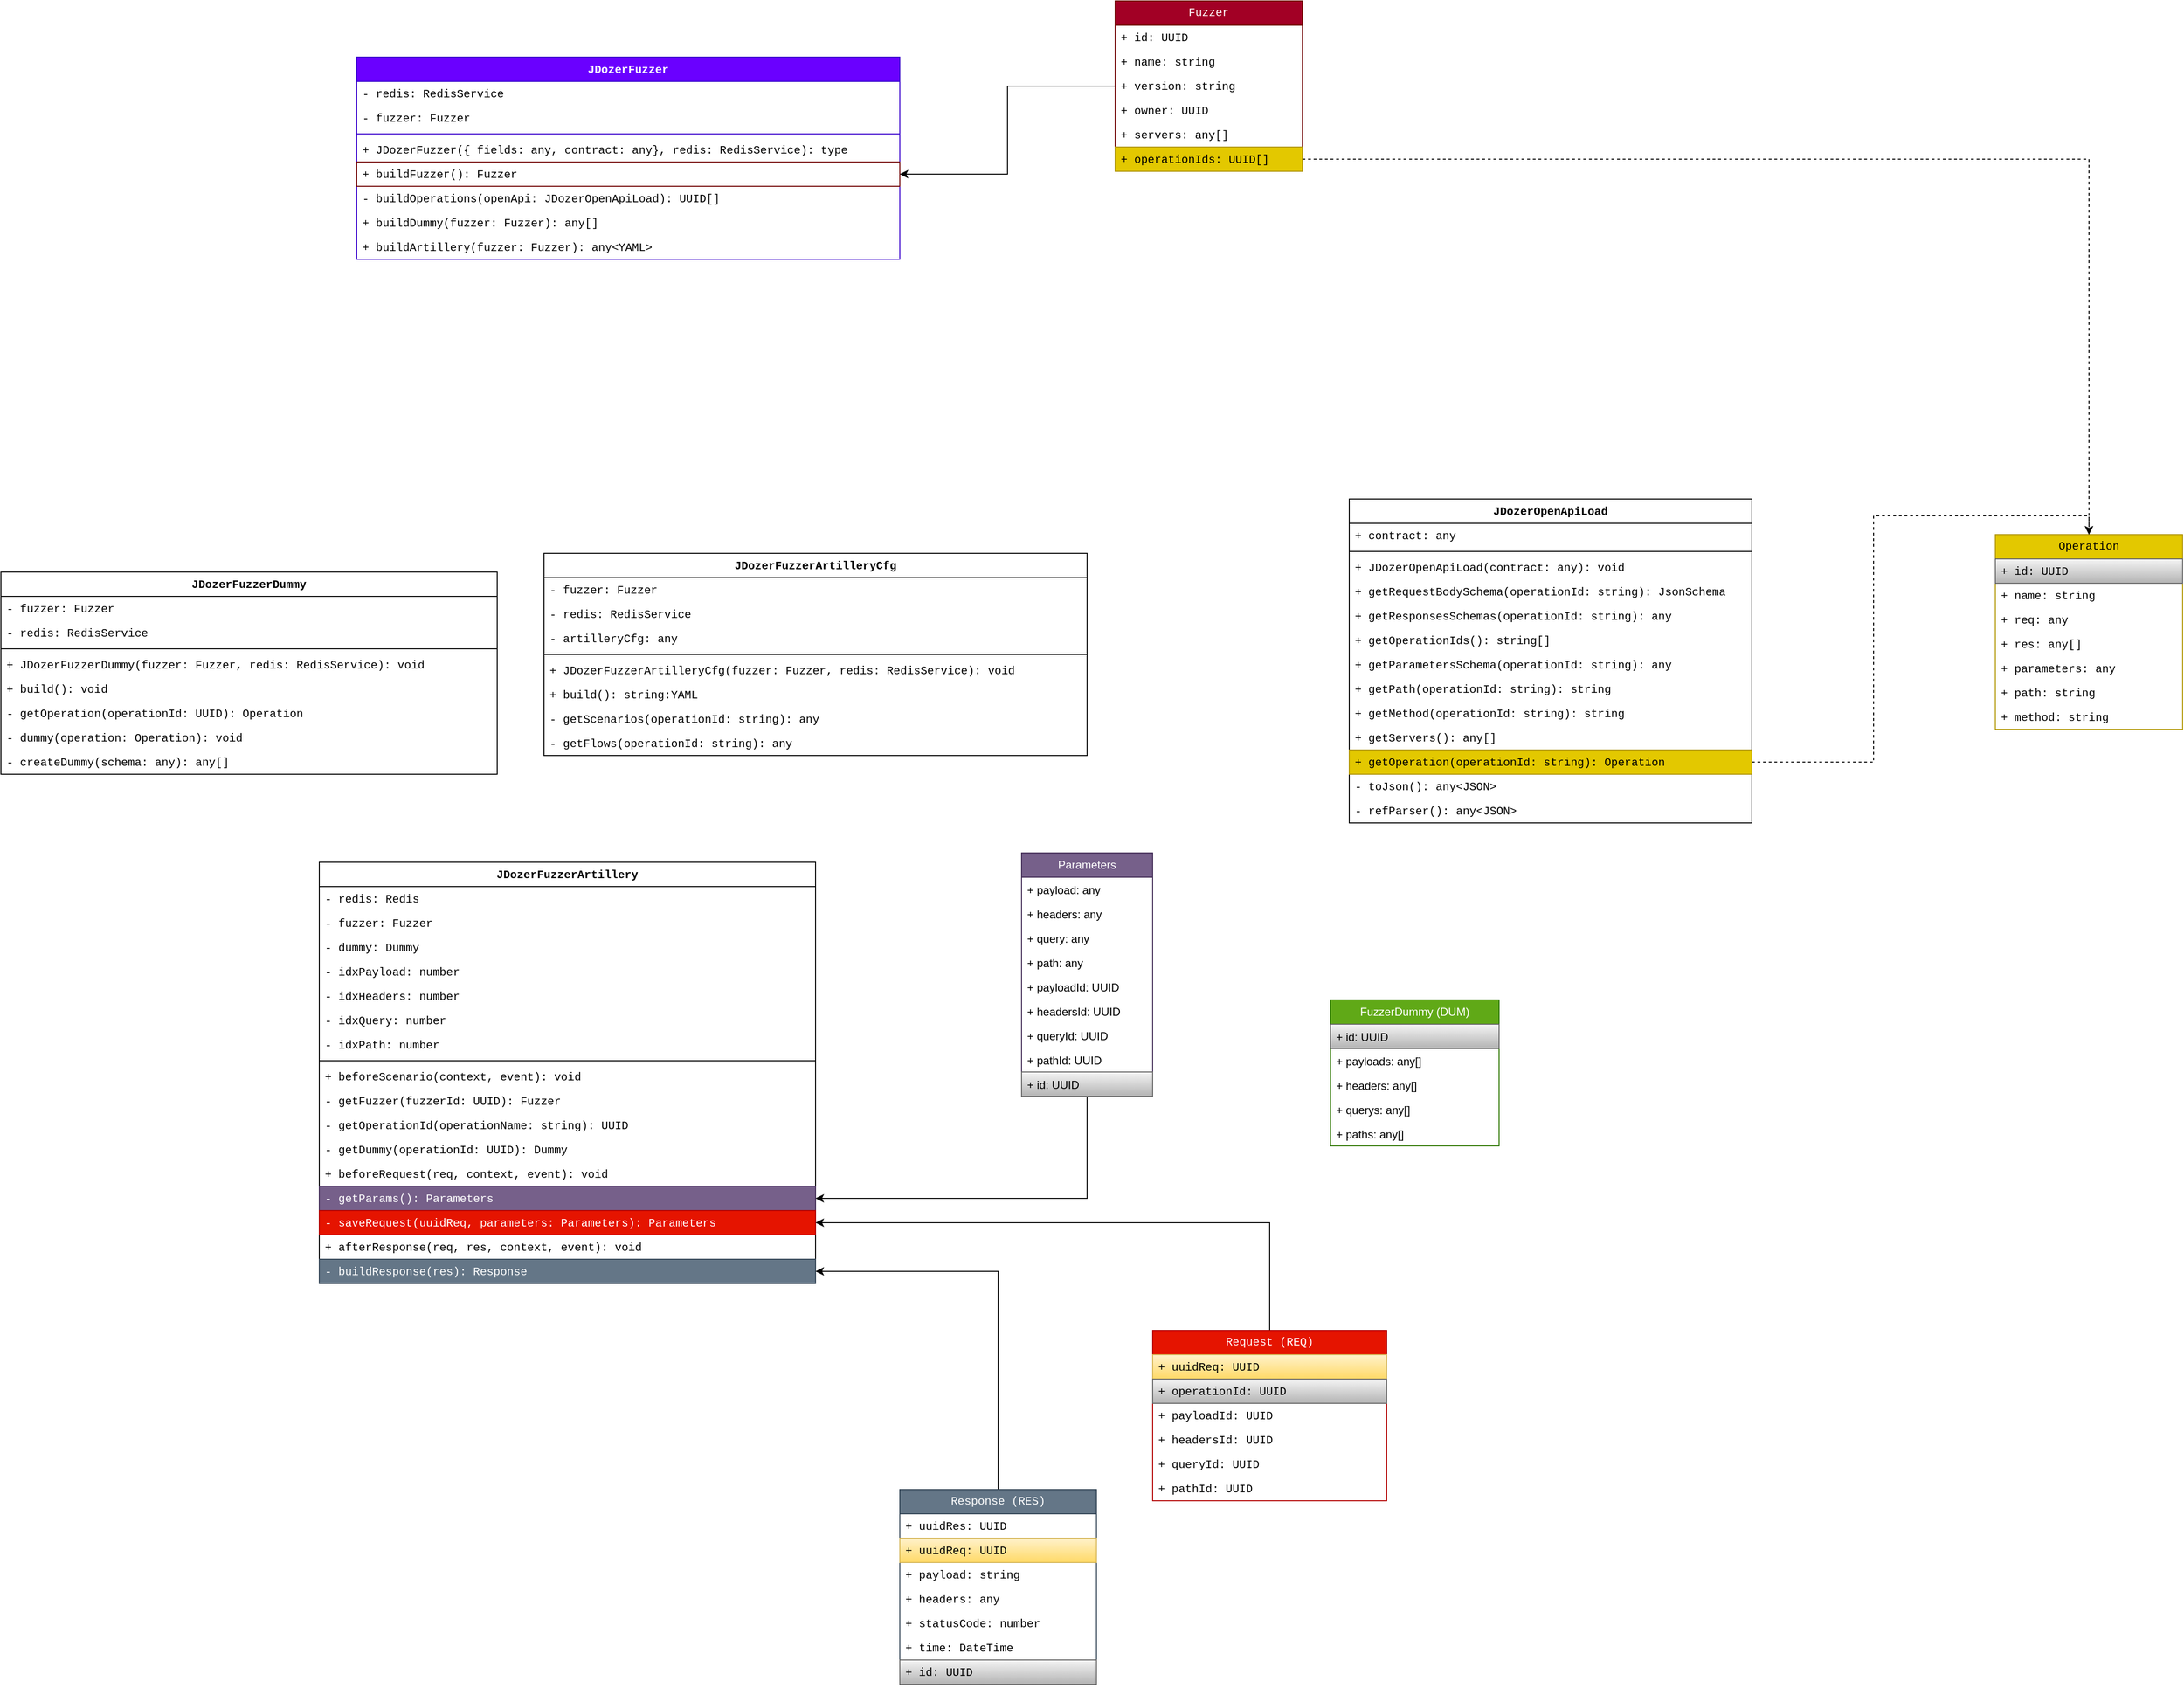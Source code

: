 <mxfile version="25.0.2" pages="5">
  <diagram name="Page-1" id="eXXzIW1A5MDKE419mN14">
    <mxGraphModel dx="2689" dy="1681" grid="1" gridSize="10" guides="1" tooltips="1" connect="1" arrows="1" fold="1" page="1" pageScale="1" pageWidth="850" pageHeight="1100" math="0" shadow="0">
      <root>
        <mxCell id="0" />
        <mxCell id="1" parent="0" />
        <mxCell id="QzoHPegy9wZRgAVX_BEd-9" value="JDozerOpenApiLoad" style="swimlane;fontStyle=1;align=center;verticalAlign=top;childLayout=stackLayout;horizontal=1;startSize=26;horizontalStack=0;resizeParent=1;resizeParentMax=0;resizeLast=0;collapsible=1;marginBottom=0;whiteSpace=wrap;html=1;fontFamily=Courier New;" parent="1" vertex="1">
          <mxGeometry x="90" y="392" width="430" height="346" as="geometry" />
        </mxCell>
        <mxCell id="QzoHPegy9wZRgAVX_BEd-10" value="+ contract: any" style="text;strokeColor=none;fillColor=none;align=left;verticalAlign=top;spacingLeft=4;spacingRight=4;overflow=hidden;rotatable=0;points=[[0,0.5],[1,0.5]];portConstraint=eastwest;whiteSpace=wrap;html=1;fontFamily=Courier New;" parent="QzoHPegy9wZRgAVX_BEd-9" vertex="1">
          <mxGeometry y="26" width="430" height="26" as="geometry" />
        </mxCell>
        <mxCell id="QzoHPegy9wZRgAVX_BEd-11" value="" style="line;strokeWidth=1;fillColor=none;align=left;verticalAlign=middle;spacingTop=-1;spacingLeft=3;spacingRight=3;rotatable=0;labelPosition=right;points=[];portConstraint=eastwest;strokeColor=inherit;" parent="QzoHPegy9wZRgAVX_BEd-9" vertex="1">
          <mxGeometry y="52" width="430" height="8" as="geometry" />
        </mxCell>
        <mxCell id="QzoHPegy9wZRgAVX_BEd-12" value="+ JDozerOpenApiLoad(contract: any): void" style="text;strokeColor=none;fillColor=none;align=left;verticalAlign=top;spacingLeft=4;spacingRight=4;overflow=hidden;rotatable=0;points=[[0,0.5],[1,0.5]];portConstraint=eastwest;whiteSpace=wrap;html=1;fontFamily=Courier New;" parent="QzoHPegy9wZRgAVX_BEd-9" vertex="1">
          <mxGeometry y="60" width="430" height="26" as="geometry" />
        </mxCell>
        <mxCell id="QzoHPegy9wZRgAVX_BEd-13" value="+ getRequestBodySchema(operationId: string): JsonSchema" style="text;strokeColor=none;fillColor=none;align=left;verticalAlign=top;spacingLeft=4;spacingRight=4;overflow=hidden;rotatable=0;points=[[0,0.5],[1,0.5]];portConstraint=eastwest;whiteSpace=wrap;html=1;fontFamily=Courier New;" parent="QzoHPegy9wZRgAVX_BEd-9" vertex="1">
          <mxGeometry y="86" width="430" height="26" as="geometry" />
        </mxCell>
        <mxCell id="QzoHPegy9wZRgAVX_BEd-14" value="+ getResponsesSchemas(operationId: string): any" style="text;strokeColor=none;fillColor=none;align=left;verticalAlign=top;spacingLeft=4;spacingRight=4;overflow=hidden;rotatable=0;points=[[0,0.5],[1,0.5]];portConstraint=eastwest;whiteSpace=wrap;html=1;fontFamily=Courier New;" parent="QzoHPegy9wZRgAVX_BEd-9" vertex="1">
          <mxGeometry y="112" width="430" height="26" as="geometry" />
        </mxCell>
        <mxCell id="QzoHPegy9wZRgAVX_BEd-15" value="+ getOperationIds(): string[]" style="text;strokeColor=none;fillColor=none;align=left;verticalAlign=top;spacingLeft=4;spacingRight=4;overflow=hidden;rotatable=0;points=[[0,0.5],[1,0.5]];portConstraint=eastwest;whiteSpace=wrap;html=1;fontFamily=Courier New;" parent="QzoHPegy9wZRgAVX_BEd-9" vertex="1">
          <mxGeometry y="138" width="430" height="26" as="geometry" />
        </mxCell>
        <mxCell id="QzoHPegy9wZRgAVX_BEd-16" value="+ getParametersSchema(operationId: string): any" style="text;strokeColor=none;fillColor=none;align=left;verticalAlign=top;spacingLeft=4;spacingRight=4;overflow=hidden;rotatable=0;points=[[0,0.5],[1,0.5]];portConstraint=eastwest;whiteSpace=wrap;html=1;fontFamily=Courier New;" parent="QzoHPegy9wZRgAVX_BEd-9" vertex="1">
          <mxGeometry y="164" width="430" height="26" as="geometry" />
        </mxCell>
        <mxCell id="QzoHPegy9wZRgAVX_BEd-17" value="+ getPath(operationId: string): string" style="text;strokeColor=none;fillColor=none;align=left;verticalAlign=top;spacingLeft=4;spacingRight=4;overflow=hidden;rotatable=0;points=[[0,0.5],[1,0.5]];portConstraint=eastwest;whiteSpace=wrap;html=1;fontFamily=Courier New;" parent="QzoHPegy9wZRgAVX_BEd-9" vertex="1">
          <mxGeometry y="190" width="430" height="26" as="geometry" />
        </mxCell>
        <mxCell id="QzoHPegy9wZRgAVX_BEd-18" value="+ getMethod(operationId: string): string" style="text;strokeColor=none;fillColor=none;align=left;verticalAlign=top;spacingLeft=4;spacingRight=4;overflow=hidden;rotatable=0;points=[[0,0.5],[1,0.5]];portConstraint=eastwest;whiteSpace=wrap;html=1;fontFamily=Courier New;" parent="QzoHPegy9wZRgAVX_BEd-9" vertex="1">
          <mxGeometry y="216" width="430" height="26" as="geometry" />
        </mxCell>
        <mxCell id="QzoHPegy9wZRgAVX_BEd-19" value="+ getServers(): any[]" style="text;strokeColor=none;fillColor=none;align=left;verticalAlign=top;spacingLeft=4;spacingRight=4;overflow=hidden;rotatable=0;points=[[0,0.5],[1,0.5]];portConstraint=eastwest;whiteSpace=wrap;html=1;fontFamily=Courier New;" parent="QzoHPegy9wZRgAVX_BEd-9" vertex="1">
          <mxGeometry y="242" width="430" height="26" as="geometry" />
        </mxCell>
        <mxCell id="QzoHPegy9wZRgAVX_BEd-20" value="+ getOperation(operationId: string): Operation" style="text;strokeColor=#B09500;fillColor=#e3c800;align=left;verticalAlign=top;spacingLeft=4;spacingRight=4;overflow=hidden;rotatable=0;points=[[0,0.5],[1,0.5]];portConstraint=eastwest;whiteSpace=wrap;html=1;fontFamily=Courier New;fontColor=#000000;" parent="QzoHPegy9wZRgAVX_BEd-9" vertex="1">
          <mxGeometry y="268" width="430" height="26" as="geometry" />
        </mxCell>
        <mxCell id="QzoHPegy9wZRgAVX_BEd-48" value="- toJson(): any&amp;lt;JSON&amp;gt;" style="text;strokeColor=none;fillColor=none;align=left;verticalAlign=top;spacingLeft=4;spacingRight=4;overflow=hidden;rotatable=0;points=[[0,0.5],[1,0.5]];portConstraint=eastwest;whiteSpace=wrap;html=1;fontFamily=Courier New;" parent="QzoHPegy9wZRgAVX_BEd-9" vertex="1">
          <mxGeometry y="294" width="430" height="26" as="geometry" />
        </mxCell>
        <mxCell id="QzoHPegy9wZRgAVX_BEd-49" value="- refParser(): any&amp;lt;JSON&amp;gt;" style="text;strokeColor=none;fillColor=none;align=left;verticalAlign=top;spacingLeft=4;spacingRight=4;overflow=hidden;rotatable=0;points=[[0,0.5],[1,0.5]];portConstraint=eastwest;whiteSpace=wrap;html=1;fontFamily=Courier New;" parent="QzoHPegy9wZRgAVX_BEd-9" vertex="1">
          <mxGeometry y="320" width="430" height="26" as="geometry" />
        </mxCell>
        <mxCell id="QzoHPegy9wZRgAVX_BEd-21" value="JDozerFuzzerArtilleryCfg" style="swimlane;fontStyle=1;align=center;verticalAlign=top;childLayout=stackLayout;horizontal=1;startSize=26;horizontalStack=0;resizeParent=1;resizeParentMax=0;resizeLast=0;collapsible=1;marginBottom=0;whiteSpace=wrap;html=1;fontFamily=Courier New;" parent="1" vertex="1">
          <mxGeometry x="-770" y="450" width="580" height="216" as="geometry" />
        </mxCell>
        <mxCell id="QzoHPegy9wZRgAVX_BEd-22" value="- fuzzer: Fuzzer" style="text;strokeColor=none;fillColor=none;align=left;verticalAlign=top;spacingLeft=4;spacingRight=4;overflow=hidden;rotatable=0;points=[[0,0.5],[1,0.5]];portConstraint=eastwest;whiteSpace=wrap;html=1;fontFamily=Courier New;" parent="QzoHPegy9wZRgAVX_BEd-21" vertex="1">
          <mxGeometry y="26" width="580" height="26" as="geometry" />
        </mxCell>
        <mxCell id="QzoHPegy9wZRgAVX_BEd-31" value="- redis: RedisService" style="text;strokeColor=none;fillColor=none;align=left;verticalAlign=top;spacingLeft=4;spacingRight=4;overflow=hidden;rotatable=0;points=[[0,0.5],[1,0.5]];portConstraint=eastwest;whiteSpace=wrap;html=1;fontFamily=Courier New;" parent="QzoHPegy9wZRgAVX_BEd-21" vertex="1">
          <mxGeometry y="52" width="580" height="26" as="geometry" />
        </mxCell>
        <mxCell id="QzoHPegy9wZRgAVX_BEd-26" value="- artilleryCfg: any" style="text;strokeColor=none;fillColor=none;align=left;verticalAlign=top;spacingLeft=4;spacingRight=4;overflow=hidden;rotatable=0;points=[[0,0.5],[1,0.5]];portConstraint=eastwest;whiteSpace=wrap;html=1;fontFamily=Courier New;" parent="QzoHPegy9wZRgAVX_BEd-21" vertex="1">
          <mxGeometry y="78" width="580" height="26" as="geometry" />
        </mxCell>
        <mxCell id="QzoHPegy9wZRgAVX_BEd-23" value="" style="line;strokeWidth=1;fillColor=none;align=left;verticalAlign=middle;spacingTop=-1;spacingLeft=3;spacingRight=3;rotatable=0;labelPosition=right;points=[];portConstraint=eastwest;strokeColor=inherit;" parent="QzoHPegy9wZRgAVX_BEd-21" vertex="1">
          <mxGeometry y="104" width="580" height="8" as="geometry" />
        </mxCell>
        <mxCell id="QzoHPegy9wZRgAVX_BEd-24" value="+ JDozerFuzzerArtilleryCfg(fuzzer: Fuzzer, redis: RedisService): void" style="text;strokeColor=none;fillColor=none;align=left;verticalAlign=top;spacingLeft=4;spacingRight=4;overflow=hidden;rotatable=0;points=[[0,0.5],[1,0.5]];portConstraint=eastwest;whiteSpace=wrap;html=1;fontFamily=Courier New;" parent="QzoHPegy9wZRgAVX_BEd-21" vertex="1">
          <mxGeometry y="112" width="580" height="26" as="geometry" />
        </mxCell>
        <mxCell id="QzoHPegy9wZRgAVX_BEd-27" value="+ build(): string:YAML" style="text;strokeColor=none;fillColor=none;align=left;verticalAlign=top;spacingLeft=4;spacingRight=4;overflow=hidden;rotatable=0;points=[[0,0.5],[1,0.5]];portConstraint=eastwest;whiteSpace=wrap;html=1;fontFamily=Courier New;" parent="QzoHPegy9wZRgAVX_BEd-21" vertex="1">
          <mxGeometry y="138" width="580" height="26" as="geometry" />
        </mxCell>
        <mxCell id="QzoHPegy9wZRgAVX_BEd-28" value="- getScenarios(operationId: string): any" style="text;strokeColor=none;fillColor=none;align=left;verticalAlign=top;spacingLeft=4;spacingRight=4;overflow=hidden;rotatable=0;points=[[0,0.5],[1,0.5]];portConstraint=eastwest;whiteSpace=wrap;html=1;fontFamily=Courier New;" parent="QzoHPegy9wZRgAVX_BEd-21" vertex="1">
          <mxGeometry y="164" width="580" height="26" as="geometry" />
        </mxCell>
        <mxCell id="QzoHPegy9wZRgAVX_BEd-29" value="- getFlows(operationId: string): any" style="text;strokeColor=none;fillColor=none;align=left;verticalAlign=top;spacingLeft=4;spacingRight=4;overflow=hidden;rotatable=0;points=[[0,0.5],[1,0.5]];portConstraint=eastwest;whiteSpace=wrap;html=1;fontFamily=Courier New;" parent="QzoHPegy9wZRgAVX_BEd-21" vertex="1">
          <mxGeometry y="190" width="580" height="26" as="geometry" />
        </mxCell>
        <mxCell id="QzoHPegy9wZRgAVX_BEd-43" value="JDozerFuzzer" style="swimlane;fontStyle=1;align=center;verticalAlign=top;childLayout=stackLayout;horizontal=1;startSize=26;horizontalStack=0;resizeParent=1;resizeParentMax=0;resizeLast=0;collapsible=1;marginBottom=0;whiteSpace=wrap;html=1;fontFamily=Courier New;fillColor=#6a00ff;strokeColor=#3700CC;fontColor=#ffffff;" parent="1" vertex="1">
          <mxGeometry x="-970" y="-80" width="580" height="216" as="geometry" />
        </mxCell>
        <mxCell id="QzoHPegy9wZRgAVX_BEd-47" value="- redis: RedisService" style="text;strokeColor=none;fillColor=none;align=left;verticalAlign=top;spacingLeft=4;spacingRight=4;overflow=hidden;rotatable=0;points=[[0,0.5],[1,0.5]];portConstraint=eastwest;whiteSpace=wrap;html=1;fontFamily=Courier New;" parent="QzoHPegy9wZRgAVX_BEd-43" vertex="1">
          <mxGeometry y="26" width="580" height="26" as="geometry" />
        </mxCell>
        <mxCell id="QzoHPegy9wZRgAVX_BEd-54" value="- fuzzer: Fuzzer" style="text;strokeColor=none;fillColor=none;align=left;verticalAlign=top;spacingLeft=4;spacingRight=4;overflow=hidden;rotatable=0;points=[[0,0.5],[1,0.5]];portConstraint=eastwest;whiteSpace=wrap;html=1;fontFamily=Courier New;" parent="QzoHPegy9wZRgAVX_BEd-43" vertex="1">
          <mxGeometry y="52" width="580" height="26" as="geometry" />
        </mxCell>
        <mxCell id="QzoHPegy9wZRgAVX_BEd-45" value="" style="line;strokeWidth=1;fillColor=none;align=left;verticalAlign=middle;spacingTop=-1;spacingLeft=3;spacingRight=3;rotatable=0;labelPosition=right;points=[];portConstraint=eastwest;strokeColor=inherit;" parent="QzoHPegy9wZRgAVX_BEd-43" vertex="1">
          <mxGeometry y="78" width="580" height="8" as="geometry" />
        </mxCell>
        <mxCell id="QzoHPegy9wZRgAVX_BEd-46" value="+ JDozerFuzzer({ fields: any, contract: any}, redis: RedisService): type" style="text;strokeColor=none;fillColor=none;align=left;verticalAlign=top;spacingLeft=4;spacingRight=4;overflow=hidden;rotatable=0;points=[[0,0.5],[1,0.5]];portConstraint=eastwest;whiteSpace=wrap;html=1;fontFamily=Courier New;" parent="QzoHPegy9wZRgAVX_BEd-43" vertex="1">
          <mxGeometry y="86" width="580" height="26" as="geometry" />
        </mxCell>
        <UserObject label="+ buildFuzzer(): Fuzzer" id="QzoHPegy9wZRgAVX_BEd-50">
          <mxCell style="text;strokeColor=#6F0000;fillColor=none;align=left;verticalAlign=top;spacingLeft=4;spacingRight=4;overflow=hidden;rotatable=0;points=[[0,0.5],[1,0.5]];portConstraint=eastwest;whiteSpace=wrap;html=1;fontFamily=Courier New;" parent="QzoHPegy9wZRgAVX_BEd-43" vertex="1">
            <mxGeometry y="112" width="580" height="26" as="geometry" />
          </mxCell>
        </UserObject>
        <mxCell id="QzoHPegy9wZRgAVX_BEd-51" value="- buildOperations(openApi: JDozerOpenApiLoad): UUID[]" style="text;strokeColor=none;fillColor=none;align=left;verticalAlign=top;spacingLeft=4;spacingRight=4;overflow=hidden;rotatable=0;points=[[0,0.5],[1,0.5]];portConstraint=eastwest;whiteSpace=wrap;html=1;fontFamily=Courier New;" parent="QzoHPegy9wZRgAVX_BEd-43" vertex="1">
          <mxGeometry y="138" width="580" height="26" as="geometry" />
        </mxCell>
        <mxCell id="QzoHPegy9wZRgAVX_BEd-74" value="+ buildDummy(fuzzer: Fuzzer): any[]" style="text;strokeColor=none;fillColor=none;align=left;verticalAlign=top;spacingLeft=4;spacingRight=4;overflow=hidden;rotatable=0;points=[[0,0.5],[1,0.5]];portConstraint=eastwest;whiteSpace=wrap;html=1;fontFamily=Courier New;" parent="QzoHPegy9wZRgAVX_BEd-43" vertex="1">
          <mxGeometry y="164" width="580" height="26" as="geometry" />
        </mxCell>
        <mxCell id="QzoHPegy9wZRgAVX_BEd-95" value="+ buildArtillery(fuzzer: Fuzzer): any&amp;lt;YAML&amp;gt;" style="text;strokeColor=none;fillColor=none;align=left;verticalAlign=top;spacingLeft=4;spacingRight=4;overflow=hidden;rotatable=0;points=[[0,0.5],[1,0.5]];portConstraint=eastwest;whiteSpace=wrap;html=1;fontFamily=Courier New;" parent="QzoHPegy9wZRgAVX_BEd-43" vertex="1">
          <mxGeometry y="190" width="580" height="26" as="geometry" />
        </mxCell>
        <mxCell id="QzoHPegy9wZRgAVX_BEd-151" style="edgeStyle=orthogonalEdgeStyle;rounded=0;orthogonalLoop=1;jettySize=auto;html=1;entryX=1;entryY=0.5;entryDx=0;entryDy=0;" parent="1" source="QzoHPegy9wZRgAVX_BEd-56" target="QzoHPegy9wZRgAVX_BEd-50" edge="1">
          <mxGeometry relative="1" as="geometry" />
        </mxCell>
        <mxCell id="QzoHPegy9wZRgAVX_BEd-56" value="Fuzzer" style="swimlane;fontStyle=0;childLayout=stackLayout;horizontal=1;startSize=26;fillColor=#a20025;horizontalStack=0;resizeParent=1;resizeParentMax=0;resizeLast=0;collapsible=1;marginBottom=0;whiteSpace=wrap;html=1;fontFamily=Courier New;fontColor=#ffffff;strokeColor=#6F0000;" parent="1" vertex="1">
          <mxGeometry x="-160" y="-140" width="200" height="182" as="geometry" />
        </mxCell>
        <mxCell id="QzoHPegy9wZRgAVX_BEd-57" value="+ id: UUID" style="text;strokeColor=none;fillColor=none;align=left;verticalAlign=top;spacingLeft=4;spacingRight=4;overflow=hidden;rotatable=0;points=[[0,0.5],[1,0.5]];portConstraint=eastwest;whiteSpace=wrap;html=1;fontFamily=Courier New;" parent="QzoHPegy9wZRgAVX_BEd-56" vertex="1">
          <mxGeometry y="26" width="200" height="26" as="geometry" />
        </mxCell>
        <mxCell id="QzoHPegy9wZRgAVX_BEd-58" value="+ name: string" style="text;strokeColor=none;fillColor=none;align=left;verticalAlign=top;spacingLeft=4;spacingRight=4;overflow=hidden;rotatable=0;points=[[0,0.5],[1,0.5]];portConstraint=eastwest;whiteSpace=wrap;html=1;fontFamily=Courier New;" parent="QzoHPegy9wZRgAVX_BEd-56" vertex="1">
          <mxGeometry y="52" width="200" height="26" as="geometry" />
        </mxCell>
        <mxCell id="Pzk9uVjQoe50JnbjTHm_-2" value="+ version: string" style="text;strokeColor=none;fillColor=none;align=left;verticalAlign=top;spacingLeft=4;spacingRight=4;overflow=hidden;rotatable=0;points=[[0,0.5],[1,0.5]];portConstraint=eastwest;whiteSpace=wrap;html=1;fontFamily=Courier New;" vertex="1" parent="QzoHPegy9wZRgAVX_BEd-56">
          <mxGeometry y="78" width="200" height="26" as="geometry" />
        </mxCell>
        <mxCell id="Pzk9uVjQoe50JnbjTHm_-1" value="+ owner: UUID" style="text;strokeColor=none;fillColor=none;align=left;verticalAlign=top;spacingLeft=4;spacingRight=4;overflow=hidden;rotatable=0;points=[[0,0.5],[1,0.5]];portConstraint=eastwest;whiteSpace=wrap;html=1;fontFamily=Courier New;" vertex="1" parent="QzoHPegy9wZRgAVX_BEd-56">
          <mxGeometry y="104" width="200" height="26" as="geometry" />
        </mxCell>
        <mxCell id="QzoHPegy9wZRgAVX_BEd-59" value="+ servers: any[]" style="text;strokeColor=none;fillColor=none;align=left;verticalAlign=top;spacingLeft=4;spacingRight=4;overflow=hidden;rotatable=0;points=[[0,0.5],[1,0.5]];portConstraint=eastwest;whiteSpace=wrap;html=1;fontFamily=Courier New;" parent="QzoHPegy9wZRgAVX_BEd-56" vertex="1">
          <mxGeometry y="130" width="200" height="26" as="geometry" />
        </mxCell>
        <mxCell id="QzoHPegy9wZRgAVX_BEd-60" value="+ operationIds: UUID[]" style="text;strokeColor=#B09500;fillColor=#e3c800;align=left;verticalAlign=top;spacingLeft=4;spacingRight=4;overflow=hidden;rotatable=0;points=[[0,0.5],[1,0.5]];portConstraint=eastwest;whiteSpace=wrap;html=1;fontFamily=Courier New;fontColor=#000000;" parent="QzoHPegy9wZRgAVX_BEd-56" vertex="1">
          <mxGeometry y="156" width="200" height="26" as="geometry" />
        </mxCell>
        <mxCell id="QzoHPegy9wZRgAVX_BEd-62" value="Operation" style="swimlane;fontStyle=0;childLayout=stackLayout;horizontal=1;startSize=26;fillColor=#e3c800;horizontalStack=0;resizeParent=1;resizeParentMax=0;resizeLast=0;collapsible=1;marginBottom=0;whiteSpace=wrap;html=1;fontFamily=Courier New;fontColor=#000000;strokeColor=#B09500;" parent="1" vertex="1">
          <mxGeometry x="780" y="430" width="200" height="208" as="geometry" />
        </mxCell>
        <mxCell id="QzoHPegy9wZRgAVX_BEd-63" value="+ id: UUID" style="text;strokeColor=#666666;fillColor=#f5f5f5;align=left;verticalAlign=top;spacingLeft=4;spacingRight=4;overflow=hidden;rotatable=0;points=[[0,0.5],[1,0.5]];portConstraint=eastwest;whiteSpace=wrap;html=1;fontFamily=Courier New;gradientColor=#b3b3b3;fontColor=#000000;" parent="QzoHPegy9wZRgAVX_BEd-62" vertex="1">
          <mxGeometry y="26" width="200" height="26" as="geometry" />
        </mxCell>
        <mxCell id="QzoHPegy9wZRgAVX_BEd-64" value="+ name: string" style="text;strokeColor=none;fillColor=none;align=left;verticalAlign=top;spacingLeft=4;spacingRight=4;overflow=hidden;rotatable=0;points=[[0,0.5],[1,0.5]];portConstraint=eastwest;whiteSpace=wrap;html=1;fontFamily=Courier New;" parent="QzoHPegy9wZRgAVX_BEd-62" vertex="1">
          <mxGeometry y="52" width="200" height="26" as="geometry" />
        </mxCell>
        <mxCell id="QzoHPegy9wZRgAVX_BEd-65" value="+ req: any" style="text;strokeColor=none;fillColor=none;align=left;verticalAlign=top;spacingLeft=4;spacingRight=4;overflow=hidden;rotatable=0;points=[[0,0.5],[1,0.5]];portConstraint=eastwest;whiteSpace=wrap;html=1;fontFamily=Courier New;" parent="QzoHPegy9wZRgAVX_BEd-62" vertex="1">
          <mxGeometry y="78" width="200" height="26" as="geometry" />
        </mxCell>
        <mxCell id="QzoHPegy9wZRgAVX_BEd-66" value="+ res: any[]" style="text;strokeColor=none;fillColor=none;align=left;verticalAlign=top;spacingLeft=4;spacingRight=4;overflow=hidden;rotatable=0;points=[[0,0.5],[1,0.5]];portConstraint=eastwest;whiteSpace=wrap;html=1;fontFamily=Courier New;" parent="QzoHPegy9wZRgAVX_BEd-62" vertex="1">
          <mxGeometry y="104" width="200" height="26" as="geometry" />
        </mxCell>
        <mxCell id="QzoHPegy9wZRgAVX_BEd-67" value="+ parameters: any" style="text;strokeColor=none;fillColor=none;align=left;verticalAlign=top;spacingLeft=4;spacingRight=4;overflow=hidden;rotatable=0;points=[[0,0.5],[1,0.5]];portConstraint=eastwest;whiteSpace=wrap;html=1;fontFamily=Courier New;" parent="QzoHPegy9wZRgAVX_BEd-62" vertex="1">
          <mxGeometry y="130" width="200" height="26" as="geometry" />
        </mxCell>
        <mxCell id="QzoHPegy9wZRgAVX_BEd-68" value="+ path: string" style="text;strokeColor=none;fillColor=none;align=left;verticalAlign=top;spacingLeft=4;spacingRight=4;overflow=hidden;rotatable=0;points=[[0,0.5],[1,0.5]];portConstraint=eastwest;whiteSpace=wrap;html=1;fontFamily=Courier New;" parent="QzoHPegy9wZRgAVX_BEd-62" vertex="1">
          <mxGeometry y="156" width="200" height="26" as="geometry" />
        </mxCell>
        <mxCell id="QzoHPegy9wZRgAVX_BEd-69" value="+ method: string" style="text;strokeColor=none;fillColor=none;align=left;verticalAlign=top;spacingLeft=4;spacingRight=4;overflow=hidden;rotatable=0;points=[[0,0.5],[1,0.5]];portConstraint=eastwest;whiteSpace=wrap;html=1;fontFamily=Courier New;" parent="QzoHPegy9wZRgAVX_BEd-62" vertex="1">
          <mxGeometry y="182" width="200" height="26" as="geometry" />
        </mxCell>
        <mxCell id="QzoHPegy9wZRgAVX_BEd-70" style="edgeStyle=orthogonalEdgeStyle;rounded=0;orthogonalLoop=1;jettySize=auto;html=1;entryX=0.5;entryY=0;entryDx=0;entryDy=0;dashed=1;" parent="1" source="QzoHPegy9wZRgAVX_BEd-60" target="QzoHPegy9wZRgAVX_BEd-62" edge="1">
          <mxGeometry relative="1" as="geometry" />
        </mxCell>
        <mxCell id="QzoHPegy9wZRgAVX_BEd-71" style="edgeStyle=orthogonalEdgeStyle;rounded=0;orthogonalLoop=1;jettySize=auto;html=1;entryX=0.5;entryY=0;entryDx=0;entryDy=0;dashed=1;" parent="1" source="QzoHPegy9wZRgAVX_BEd-20" target="QzoHPegy9wZRgAVX_BEd-62" edge="1">
          <mxGeometry relative="1" as="geometry" />
        </mxCell>
        <mxCell id="QzoHPegy9wZRgAVX_BEd-83" value="JDozerFuzzerDummy" style="swimlane;fontStyle=1;align=center;verticalAlign=top;childLayout=stackLayout;horizontal=1;startSize=26;horizontalStack=0;resizeParent=1;resizeParentMax=0;resizeLast=0;collapsible=1;marginBottom=0;whiteSpace=wrap;html=1;fontFamily=Courier New;" parent="1" vertex="1">
          <mxGeometry x="-1350" y="470" width="530" height="216" as="geometry" />
        </mxCell>
        <mxCell id="QzoHPegy9wZRgAVX_BEd-84" value="- fuzzer: Fuzzer" style="text;strokeColor=none;fillColor=none;align=left;verticalAlign=top;spacingLeft=4;spacingRight=4;overflow=hidden;rotatable=0;points=[[0,0.5],[1,0.5]];portConstraint=eastwest;whiteSpace=wrap;html=1;fontFamily=Courier New;" parent="QzoHPegy9wZRgAVX_BEd-83" vertex="1">
          <mxGeometry y="26" width="530" height="26" as="geometry" />
        </mxCell>
        <mxCell id="QzoHPegy9wZRgAVX_BEd-93" value="- redis: RedisService" style="text;strokeColor=none;fillColor=none;align=left;verticalAlign=top;spacingLeft=4;spacingRight=4;overflow=hidden;rotatable=0;points=[[0,0.5],[1,0.5]];portConstraint=eastwest;whiteSpace=wrap;html=1;fontFamily=Courier New;" parent="QzoHPegy9wZRgAVX_BEd-83" vertex="1">
          <mxGeometry y="52" width="530" height="26" as="geometry" />
        </mxCell>
        <mxCell id="QzoHPegy9wZRgAVX_BEd-85" value="" style="line;strokeWidth=1;fillColor=none;align=left;verticalAlign=middle;spacingTop=-1;spacingLeft=3;spacingRight=3;rotatable=0;labelPosition=right;points=[];portConstraint=eastwest;strokeColor=inherit;" parent="QzoHPegy9wZRgAVX_BEd-83" vertex="1">
          <mxGeometry y="78" width="530" height="8" as="geometry" />
        </mxCell>
        <mxCell id="QzoHPegy9wZRgAVX_BEd-86" value="+ JDozerFuzzerDummy(fuzzer: Fuzzer, redis: RedisService): void" style="text;strokeColor=none;fillColor=none;align=left;verticalAlign=top;spacingLeft=4;spacingRight=4;overflow=hidden;rotatable=0;points=[[0,0.5],[1,0.5]];portConstraint=eastwest;whiteSpace=wrap;html=1;fontFamily=Courier New;" parent="QzoHPegy9wZRgAVX_BEd-83" vertex="1">
          <mxGeometry y="86" width="530" height="26" as="geometry" />
        </mxCell>
        <mxCell id="QzoHPegy9wZRgAVX_BEd-87" value="+ build(): void" style="text;strokeColor=none;fillColor=none;align=left;verticalAlign=top;spacingLeft=4;spacingRight=4;overflow=hidden;rotatable=0;points=[[0,0.5],[1,0.5]];portConstraint=eastwest;whiteSpace=wrap;html=1;fontFamily=Courier New;" parent="QzoHPegy9wZRgAVX_BEd-83" vertex="1">
          <mxGeometry y="112" width="530" height="26" as="geometry" />
        </mxCell>
        <mxCell id="QzoHPegy9wZRgAVX_BEd-88" value="- getOperation(operationId: UUID): Operation" style="text;strokeColor=none;fillColor=none;align=left;verticalAlign=top;spacingLeft=4;spacingRight=4;overflow=hidden;rotatable=0;points=[[0,0.5],[1,0.5]];portConstraint=eastwest;whiteSpace=wrap;html=1;fontFamily=Courier New;" parent="QzoHPegy9wZRgAVX_BEd-83" vertex="1">
          <mxGeometry y="138" width="530" height="26" as="geometry" />
        </mxCell>
        <mxCell id="QzoHPegy9wZRgAVX_BEd-89" value="- dummy(operation: Operation): void" style="text;strokeColor=none;fillColor=none;align=left;verticalAlign=top;spacingLeft=4;spacingRight=4;overflow=hidden;rotatable=0;points=[[0,0.5],[1,0.5]];portConstraint=eastwest;whiteSpace=wrap;html=1;fontFamily=Courier New;" parent="QzoHPegy9wZRgAVX_BEd-83" vertex="1">
          <mxGeometry y="164" width="530" height="26" as="geometry" />
        </mxCell>
        <mxCell id="QzoHPegy9wZRgAVX_BEd-152" value="- createDummy(schema: any): any[]" style="text;strokeColor=none;fillColor=none;align=left;verticalAlign=top;spacingLeft=4;spacingRight=4;overflow=hidden;rotatable=0;points=[[0,0.5],[1,0.5]];portConstraint=eastwest;whiteSpace=wrap;html=1;fontFamily=Courier New;" parent="QzoHPegy9wZRgAVX_BEd-83" vertex="1">
          <mxGeometry y="190" width="530" height="26" as="geometry" />
        </mxCell>
        <mxCell id="QzoHPegy9wZRgAVX_BEd-98" value="JDozerFuzzerArtillery" style="swimlane;fontStyle=1;align=center;verticalAlign=top;childLayout=stackLayout;horizontal=1;startSize=26;horizontalStack=0;resizeParent=1;resizeParentMax=0;resizeLast=0;collapsible=1;marginBottom=0;whiteSpace=wrap;html=1;fontFamily=Courier New;" parent="1" vertex="1">
          <mxGeometry x="-1010" y="780" width="530" height="450" as="geometry" />
        </mxCell>
        <mxCell id="QzoHPegy9wZRgAVX_BEd-99" value="- redis: Redis" style="text;strokeColor=none;fillColor=none;align=left;verticalAlign=top;spacingLeft=4;spacingRight=4;overflow=hidden;rotatable=0;points=[[0,0.5],[1,0.5]];portConstraint=eastwest;whiteSpace=wrap;html=1;fontFamily=Courier New;" parent="QzoHPegy9wZRgAVX_BEd-98" vertex="1">
          <mxGeometry y="26" width="530" height="26" as="geometry" />
        </mxCell>
        <mxCell id="QzoHPegy9wZRgAVX_BEd-103" value="- fuzzer: Fuzzer" style="text;strokeColor=none;fillColor=none;align=left;verticalAlign=top;spacingLeft=4;spacingRight=4;overflow=hidden;rotatable=0;points=[[0,0.5],[1,0.5]];portConstraint=eastwest;whiteSpace=wrap;html=1;fontFamily=Courier New;" parent="QzoHPegy9wZRgAVX_BEd-98" vertex="1">
          <mxGeometry y="52" width="530" height="26" as="geometry" />
        </mxCell>
        <mxCell id="QzoHPegy9wZRgAVX_BEd-114" value="- dummy: Dummy" style="text;strokeColor=none;fillColor=none;align=left;verticalAlign=top;spacingLeft=4;spacingRight=4;overflow=hidden;rotatable=0;points=[[0,0.5],[1,0.5]];portConstraint=eastwest;whiteSpace=wrap;html=1;fontFamily=Courier New;" parent="QzoHPegy9wZRgAVX_BEd-98" vertex="1">
          <mxGeometry y="78" width="530" height="26" as="geometry" />
        </mxCell>
        <mxCell id="QzoHPegy9wZRgAVX_BEd-116" value="- idxPayload: number" style="text;strokeColor=none;fillColor=none;align=left;verticalAlign=top;spacingLeft=4;spacingRight=4;overflow=hidden;rotatable=0;points=[[0,0.5],[1,0.5]];portConstraint=eastwest;whiteSpace=wrap;html=1;fontFamily=Courier New;" parent="QzoHPegy9wZRgAVX_BEd-98" vertex="1">
          <mxGeometry y="104" width="530" height="26" as="geometry" />
        </mxCell>
        <mxCell id="QzoHPegy9wZRgAVX_BEd-117" value="- idxHeaders: number" style="text;strokeColor=none;fillColor=none;align=left;verticalAlign=top;spacingLeft=4;spacingRight=4;overflow=hidden;rotatable=0;points=[[0,0.5],[1,0.5]];portConstraint=eastwest;whiteSpace=wrap;html=1;fontFamily=Courier New;" parent="QzoHPegy9wZRgAVX_BEd-98" vertex="1">
          <mxGeometry y="130" width="530" height="26" as="geometry" />
        </mxCell>
        <mxCell id="QzoHPegy9wZRgAVX_BEd-115" value="- idxQuery: number" style="text;strokeColor=none;fillColor=none;align=left;verticalAlign=top;spacingLeft=4;spacingRight=4;overflow=hidden;rotatable=0;points=[[0,0.5],[1,0.5]];portConstraint=eastwest;whiteSpace=wrap;html=1;fontFamily=Courier New;" parent="QzoHPegy9wZRgAVX_BEd-98" vertex="1">
          <mxGeometry y="156" width="530" height="26" as="geometry" />
        </mxCell>
        <mxCell id="QzoHPegy9wZRgAVX_BEd-107" value="- idxPath: number" style="text;strokeColor=none;fillColor=none;align=left;verticalAlign=top;spacingLeft=4;spacingRight=4;overflow=hidden;rotatable=0;points=[[0,0.5],[1,0.5]];portConstraint=eastwest;whiteSpace=wrap;html=1;fontFamily=Courier New;" parent="QzoHPegy9wZRgAVX_BEd-98" vertex="1">
          <mxGeometry y="182" width="530" height="26" as="geometry" />
        </mxCell>
        <mxCell id="QzoHPegy9wZRgAVX_BEd-100" value="" style="line;strokeWidth=1;fillColor=none;align=left;verticalAlign=middle;spacingTop=-1;spacingLeft=3;spacingRight=3;rotatable=0;labelPosition=right;points=[];portConstraint=eastwest;strokeColor=inherit;" parent="QzoHPegy9wZRgAVX_BEd-98" vertex="1">
          <mxGeometry y="208" width="530" height="8" as="geometry" />
        </mxCell>
        <mxCell id="QzoHPegy9wZRgAVX_BEd-101" value="+ beforeScenario(context, event): void" style="text;strokeColor=none;fillColor=none;align=left;verticalAlign=top;spacingLeft=4;spacingRight=4;overflow=hidden;rotatable=0;points=[[0,0.5],[1,0.5]];portConstraint=eastwest;whiteSpace=wrap;html=1;fontFamily=Courier New;" parent="QzoHPegy9wZRgAVX_BEd-98" vertex="1">
          <mxGeometry y="216" width="530" height="26" as="geometry" />
        </mxCell>
        <mxCell id="QzoHPegy9wZRgAVX_BEd-102" value="- getFuzzer(fuzzerId: UUID): Fuzzer" style="text;strokeColor=none;fillColor=none;align=left;verticalAlign=top;spacingLeft=4;spacingRight=4;overflow=hidden;rotatable=0;points=[[0,0.5],[1,0.5]];portConstraint=eastwest;whiteSpace=wrap;html=1;fontFamily=Courier New;" parent="QzoHPegy9wZRgAVX_BEd-98" vertex="1">
          <mxGeometry y="242" width="530" height="26" as="geometry" />
        </mxCell>
        <mxCell id="QzoHPegy9wZRgAVX_BEd-153" value="- getOperationId(operationName: string): UUID" style="text;strokeColor=none;fillColor=none;align=left;verticalAlign=top;spacingLeft=4;spacingRight=4;overflow=hidden;rotatable=0;points=[[0,0.5],[1,0.5]];portConstraint=eastwest;whiteSpace=wrap;html=1;fontFamily=Courier New;" parent="QzoHPegy9wZRgAVX_BEd-98" vertex="1">
          <mxGeometry y="268" width="530" height="26" as="geometry" />
        </mxCell>
        <mxCell id="QzoHPegy9wZRgAVX_BEd-104" value="- getDummy(operationId: UUID): Dummy" style="text;strokeColor=none;fillColor=none;align=left;verticalAlign=top;spacingLeft=4;spacingRight=4;overflow=hidden;rotatable=0;points=[[0,0.5],[1,0.5]];portConstraint=eastwest;whiteSpace=wrap;html=1;fontFamily=Courier New;" parent="QzoHPegy9wZRgAVX_BEd-98" vertex="1">
          <mxGeometry y="294" width="530" height="26" as="geometry" />
        </mxCell>
        <mxCell id="QzoHPegy9wZRgAVX_BEd-106" value="+ beforeRequest(req, context, event): void" style="text;strokeColor=none;fillColor=none;align=left;verticalAlign=top;spacingLeft=4;spacingRight=4;overflow=hidden;rotatable=0;points=[[0,0.5],[1,0.5]];portConstraint=eastwest;whiteSpace=wrap;html=1;fontFamily=Courier New;" parent="QzoHPegy9wZRgAVX_BEd-98" vertex="1">
          <mxGeometry y="320" width="530" height="26" as="geometry" />
        </mxCell>
        <mxCell id="QzoHPegy9wZRgAVX_BEd-105" value="- getParams(): Parameters" style="text;strokeColor=#432D57;fillColor=#76608a;align=left;verticalAlign=top;spacingLeft=4;spacingRight=4;overflow=hidden;rotatable=0;points=[[0,0.5],[1,0.5]];portConstraint=eastwest;whiteSpace=wrap;html=1;fontFamily=Courier New;fontColor=#ffffff;" parent="QzoHPegy9wZRgAVX_BEd-98" vertex="1">
          <mxGeometry y="346" width="530" height="26" as="geometry" />
        </mxCell>
        <mxCell id="QzoHPegy9wZRgAVX_BEd-121" value="- saveRequest(uuidReq, parameters: Parameters): Parameters" style="text;strokeColor=#B20000;fillColor=#e51400;align=left;verticalAlign=top;spacingLeft=4;spacingRight=4;overflow=hidden;rotatable=0;points=[[0,0.5],[1,0.5]];portConstraint=eastwest;whiteSpace=wrap;html=1;fontFamily=Courier New;fontColor=#ffffff;" parent="QzoHPegy9wZRgAVX_BEd-98" vertex="1">
          <mxGeometry y="372" width="530" height="26" as="geometry" />
        </mxCell>
        <mxCell id="QzoHPegy9wZRgAVX_BEd-118" value="+ afterResponse(req, res, context, event): void" style="text;strokeColor=none;fillColor=none;align=left;verticalAlign=top;spacingLeft=4;spacingRight=4;overflow=hidden;rotatable=0;points=[[0,0.5],[1,0.5]];portConstraint=eastwest;whiteSpace=wrap;html=1;fontFamily=Courier New;" parent="QzoHPegy9wZRgAVX_BEd-98" vertex="1">
          <mxGeometry y="398" width="530" height="26" as="geometry" />
        </mxCell>
        <mxCell id="QzoHPegy9wZRgAVX_BEd-119" value="- buildResponse(res): Response" style="text;strokeColor=#314354;fillColor=#647687;align=left;verticalAlign=top;spacingLeft=4;spacingRight=4;overflow=hidden;rotatable=0;points=[[0,0.5],[1,0.5]];portConstraint=eastwest;whiteSpace=wrap;html=1;fontFamily=Courier New;fontColor=#ffffff;" parent="QzoHPegy9wZRgAVX_BEd-98" vertex="1">
          <mxGeometry y="424" width="530" height="26" as="geometry" />
        </mxCell>
        <mxCell id="QzoHPegy9wZRgAVX_BEd-113" style="edgeStyle=orthogonalEdgeStyle;rounded=0;orthogonalLoop=1;jettySize=auto;html=1;entryX=1;entryY=0.5;entryDx=0;entryDy=0;" parent="1" source="QzoHPegy9wZRgAVX_BEd-108" target="QzoHPegy9wZRgAVX_BEd-105" edge="1">
          <mxGeometry relative="1" as="geometry" />
        </mxCell>
        <mxCell id="QzoHPegy9wZRgAVX_BEd-108" value="Parameters" style="swimlane;fontStyle=0;childLayout=stackLayout;horizontal=1;startSize=26;fillColor=#76608a;horizontalStack=0;resizeParent=1;resizeParentMax=0;resizeLast=0;collapsible=1;marginBottom=0;whiteSpace=wrap;html=1;fontColor=#ffffff;strokeColor=#432D57;" parent="1" vertex="1">
          <mxGeometry x="-260" y="770" width="140" height="260" as="geometry" />
        </mxCell>
        <mxCell id="QzoHPegy9wZRgAVX_BEd-109" value="+ payload: any" style="text;strokeColor=none;fillColor=none;align=left;verticalAlign=top;spacingLeft=4;spacingRight=4;overflow=hidden;rotatable=0;points=[[0,0.5],[1,0.5]];portConstraint=eastwest;whiteSpace=wrap;html=1;" parent="QzoHPegy9wZRgAVX_BEd-108" vertex="1">
          <mxGeometry y="26" width="140" height="26" as="geometry" />
        </mxCell>
        <mxCell id="QzoHPegy9wZRgAVX_BEd-110" value="+ headers: any" style="text;strokeColor=none;fillColor=none;align=left;verticalAlign=top;spacingLeft=4;spacingRight=4;overflow=hidden;rotatable=0;points=[[0,0.5],[1,0.5]];portConstraint=eastwest;whiteSpace=wrap;html=1;" parent="QzoHPegy9wZRgAVX_BEd-108" vertex="1">
          <mxGeometry y="52" width="140" height="26" as="geometry" />
        </mxCell>
        <mxCell id="QzoHPegy9wZRgAVX_BEd-111" value="+ query: any" style="text;strokeColor=none;fillColor=none;align=left;verticalAlign=top;spacingLeft=4;spacingRight=4;overflow=hidden;rotatable=0;points=[[0,0.5],[1,0.5]];portConstraint=eastwest;whiteSpace=wrap;html=1;" parent="QzoHPegy9wZRgAVX_BEd-108" vertex="1">
          <mxGeometry y="78" width="140" height="26" as="geometry" />
        </mxCell>
        <mxCell id="QzoHPegy9wZRgAVX_BEd-112" value="+ path: any" style="text;strokeColor=none;fillColor=none;align=left;verticalAlign=top;spacingLeft=4;spacingRight=4;overflow=hidden;rotatable=0;points=[[0,0.5],[1,0.5]];portConstraint=eastwest;whiteSpace=wrap;html=1;" parent="QzoHPegy9wZRgAVX_BEd-108" vertex="1">
          <mxGeometry y="104" width="140" height="26" as="geometry" />
        </mxCell>
        <mxCell id="QzoHPegy9wZRgAVX_BEd-122" value="+ payloadId: UUID" style="text;strokeColor=none;fillColor=none;align=left;verticalAlign=top;spacingLeft=4;spacingRight=4;overflow=hidden;rotatable=0;points=[[0,0.5],[1,0.5]];portConstraint=eastwest;whiteSpace=wrap;html=1;" parent="QzoHPegy9wZRgAVX_BEd-108" vertex="1">
          <mxGeometry y="130" width="140" height="26" as="geometry" />
        </mxCell>
        <mxCell id="QzoHPegy9wZRgAVX_BEd-124" value="+ headersId: UUID" style="text;strokeColor=none;fillColor=none;align=left;verticalAlign=top;spacingLeft=4;spacingRight=4;overflow=hidden;rotatable=0;points=[[0,0.5],[1,0.5]];portConstraint=eastwest;whiteSpace=wrap;html=1;" parent="QzoHPegy9wZRgAVX_BEd-108" vertex="1">
          <mxGeometry y="156" width="140" height="26" as="geometry" />
        </mxCell>
        <mxCell id="QzoHPegy9wZRgAVX_BEd-123" value="+ queryId: UUID" style="text;strokeColor=none;fillColor=none;align=left;verticalAlign=top;spacingLeft=4;spacingRight=4;overflow=hidden;rotatable=0;points=[[0,0.5],[1,0.5]];portConstraint=eastwest;whiteSpace=wrap;html=1;" parent="QzoHPegy9wZRgAVX_BEd-108" vertex="1">
          <mxGeometry y="182" width="140" height="26" as="geometry" />
        </mxCell>
        <mxCell id="QzoHPegy9wZRgAVX_BEd-125" value="+ pathId: UUID" style="text;strokeColor=none;fillColor=none;align=left;verticalAlign=top;spacingLeft=4;spacingRight=4;overflow=hidden;rotatable=0;points=[[0,0.5],[1,0.5]];portConstraint=eastwest;whiteSpace=wrap;html=1;" parent="QzoHPegy9wZRgAVX_BEd-108" vertex="1">
          <mxGeometry y="208" width="140" height="26" as="geometry" />
        </mxCell>
        <mxCell id="QzoHPegy9wZRgAVX_BEd-126" value="+ id: UUID" style="text;strokeColor=#666666;fillColor=#f5f5f5;align=left;verticalAlign=top;spacingLeft=4;spacingRight=4;overflow=hidden;rotatable=0;points=[[0,0.5],[1,0.5]];portConstraint=eastwest;whiteSpace=wrap;html=1;gradientColor=#b3b3b3;fontColor=#000000;" parent="QzoHPegy9wZRgAVX_BEd-108" vertex="1">
          <mxGeometry y="234" width="140" height="26" as="geometry" />
        </mxCell>
        <mxCell id="QzoHPegy9wZRgAVX_BEd-134" style="edgeStyle=orthogonalEdgeStyle;rounded=0;orthogonalLoop=1;jettySize=auto;html=1;" parent="1" source="QzoHPegy9wZRgAVX_BEd-127" target="QzoHPegy9wZRgAVX_BEd-121" edge="1">
          <mxGeometry relative="1" as="geometry">
            <mxPoint x="90" y="1150" as="targetPoint" />
          </mxGeometry>
        </mxCell>
        <mxCell id="QzoHPegy9wZRgAVX_BEd-127" value="Request (REQ)" style="swimlane;fontStyle=0;childLayout=stackLayout;horizontal=1;startSize=26;fillColor=#e51400;horizontalStack=0;resizeParent=1;resizeParentMax=0;resizeLast=0;collapsible=1;marginBottom=0;whiteSpace=wrap;html=1;fontColor=#ffffff;strokeColor=#B20000;fontFamily=Courier New;" parent="1" vertex="1">
          <mxGeometry x="-120" y="1280" width="250" height="182" as="geometry" />
        </mxCell>
        <mxCell id="QzoHPegy9wZRgAVX_BEd-128" value="+ uuidReq: UUID" style="text;strokeColor=#d6b656;fillColor=#fff2cc;align=left;verticalAlign=top;spacingLeft=4;spacingRight=4;overflow=hidden;rotatable=0;points=[[0,0.5],[1,0.5]];portConstraint=eastwest;whiteSpace=wrap;html=1;fontFamily=Courier New;gradientColor=#ffd966;fontColor=#000000;" parent="QzoHPegy9wZRgAVX_BEd-127" vertex="1">
          <mxGeometry y="26" width="250" height="26" as="geometry" />
        </mxCell>
        <mxCell id="QzoHPegy9wZRgAVX_BEd-129" value="+ operationId: UUID" style="text;strokeColor=#666666;fillColor=#f5f5f5;align=left;verticalAlign=top;spacingLeft=4;spacingRight=4;overflow=hidden;rotatable=0;points=[[0,0.5],[1,0.5]];portConstraint=eastwest;whiteSpace=wrap;html=1;fontFamily=Courier New;gradientColor=#b3b3b3;fontColor=#000000;" parent="QzoHPegy9wZRgAVX_BEd-127" vertex="1">
          <mxGeometry y="52" width="250" height="26" as="geometry" />
        </mxCell>
        <mxCell id="QzoHPegy9wZRgAVX_BEd-130" value="+ payloadId: UUID" style="text;strokeColor=none;fillColor=none;align=left;verticalAlign=top;spacingLeft=4;spacingRight=4;overflow=hidden;rotatable=0;points=[[0,0.5],[1,0.5]];portConstraint=eastwest;whiteSpace=wrap;html=1;fontFamily=Courier New;" parent="QzoHPegy9wZRgAVX_BEd-127" vertex="1">
          <mxGeometry y="78" width="250" height="26" as="geometry" />
        </mxCell>
        <mxCell id="QzoHPegy9wZRgAVX_BEd-131" value="+ headersId: UUID" style="text;strokeColor=none;fillColor=none;align=left;verticalAlign=top;spacingLeft=4;spacingRight=4;overflow=hidden;rotatable=0;points=[[0,0.5],[1,0.5]];portConstraint=eastwest;whiteSpace=wrap;html=1;fontFamily=Courier New;" parent="QzoHPegy9wZRgAVX_BEd-127" vertex="1">
          <mxGeometry y="104" width="250" height="26" as="geometry" />
        </mxCell>
        <mxCell id="QzoHPegy9wZRgAVX_BEd-132" value="+ queryId: UUID" style="text;strokeColor=none;fillColor=none;align=left;verticalAlign=top;spacingLeft=4;spacingRight=4;overflow=hidden;rotatable=0;points=[[0,0.5],[1,0.5]];portConstraint=eastwest;whiteSpace=wrap;html=1;fontFamily=Courier New;" parent="QzoHPegy9wZRgAVX_BEd-127" vertex="1">
          <mxGeometry y="130" width="250" height="26" as="geometry" />
        </mxCell>
        <mxCell id="QzoHPegy9wZRgAVX_BEd-133" value="+ pathId: UUID" style="text;strokeColor=none;fillColor=none;align=left;verticalAlign=top;spacingLeft=4;spacingRight=4;overflow=hidden;rotatable=0;points=[[0,0.5],[1,0.5]];portConstraint=eastwest;whiteSpace=wrap;html=1;fontFamily=Courier New;" parent="QzoHPegy9wZRgAVX_BEd-127" vertex="1">
          <mxGeometry y="156" width="250" height="26" as="geometry" />
        </mxCell>
        <mxCell id="QzoHPegy9wZRgAVX_BEd-143" style="edgeStyle=orthogonalEdgeStyle;rounded=0;orthogonalLoop=1;jettySize=auto;html=1;" parent="1" source="QzoHPegy9wZRgAVX_BEd-135" target="QzoHPegy9wZRgAVX_BEd-119" edge="1">
          <mxGeometry relative="1" as="geometry" />
        </mxCell>
        <mxCell id="QzoHPegy9wZRgAVX_BEd-135" value="Response (RES)" style="swimlane;fontStyle=0;childLayout=stackLayout;horizontal=1;startSize=26;fillColor=#647687;horizontalStack=0;resizeParent=1;resizeParentMax=0;resizeLast=0;collapsible=1;marginBottom=0;whiteSpace=wrap;html=1;fontColor=#ffffff;strokeColor=#314354;fontFamily=Courier New;" parent="1" vertex="1">
          <mxGeometry x="-390" y="1450" width="210" height="208" as="geometry" />
        </mxCell>
        <mxCell id="QzoHPegy9wZRgAVX_BEd-136" value="+ uuidRes: UUID" style="text;align=left;verticalAlign=top;spacingLeft=4;spacingRight=4;overflow=hidden;rotatable=0;points=[[0,0.5],[1,0.5]];portConstraint=eastwest;whiteSpace=wrap;html=1;fontFamily=Courier New;" parent="QzoHPegy9wZRgAVX_BEd-135" vertex="1">
          <mxGeometry y="26" width="210" height="26" as="geometry" />
        </mxCell>
        <mxCell id="QzoHPegy9wZRgAVX_BEd-137" value="+ uuidReq: UUID" style="text;strokeColor=#d6b656;fillColor=#fff2cc;align=left;verticalAlign=top;spacingLeft=4;spacingRight=4;overflow=hidden;rotatable=0;points=[[0,0.5],[1,0.5]];portConstraint=eastwest;whiteSpace=wrap;html=1;fontFamily=Courier New;gradientColor=#ffd966;fontColor=#000000;" parent="QzoHPegy9wZRgAVX_BEd-135" vertex="1">
          <mxGeometry y="52" width="210" height="26" as="geometry" />
        </mxCell>
        <mxCell id="QzoHPegy9wZRgAVX_BEd-138" value="+ payload: string" style="text;strokeColor=none;fillColor=none;align=left;verticalAlign=top;spacingLeft=4;spacingRight=4;overflow=hidden;rotatable=0;points=[[0,0.5],[1,0.5]];portConstraint=eastwest;whiteSpace=wrap;html=1;fontFamily=Courier New;" parent="QzoHPegy9wZRgAVX_BEd-135" vertex="1">
          <mxGeometry y="78" width="210" height="26" as="geometry" />
        </mxCell>
        <mxCell id="QzoHPegy9wZRgAVX_BEd-139" value="+ headers: any" style="text;strokeColor=none;fillColor=none;align=left;verticalAlign=top;spacingLeft=4;spacingRight=4;overflow=hidden;rotatable=0;points=[[0,0.5],[1,0.5]];portConstraint=eastwest;whiteSpace=wrap;html=1;fontFamily=Courier New;" parent="QzoHPegy9wZRgAVX_BEd-135" vertex="1">
          <mxGeometry y="104" width="210" height="26" as="geometry" />
        </mxCell>
        <mxCell id="QzoHPegy9wZRgAVX_BEd-140" value="+ statusCode: number" style="text;strokeColor=none;fillColor=none;align=left;verticalAlign=top;spacingLeft=4;spacingRight=4;overflow=hidden;rotatable=0;points=[[0,0.5],[1,0.5]];portConstraint=eastwest;whiteSpace=wrap;html=1;fontFamily=Courier New;" parent="QzoHPegy9wZRgAVX_BEd-135" vertex="1">
          <mxGeometry y="130" width="210" height="26" as="geometry" />
        </mxCell>
        <mxCell id="QzoHPegy9wZRgAVX_BEd-141" value="+ time: DateTime" style="text;strokeColor=none;fillColor=none;align=left;verticalAlign=top;spacingLeft=4;spacingRight=4;overflow=hidden;rotatable=0;points=[[0,0.5],[1,0.5]];portConstraint=eastwest;whiteSpace=wrap;html=1;fontFamily=Courier New;" parent="QzoHPegy9wZRgAVX_BEd-135" vertex="1">
          <mxGeometry y="156" width="210" height="26" as="geometry" />
        </mxCell>
        <mxCell id="QzoHPegy9wZRgAVX_BEd-142" value="+ id: UUID" style="text;align=left;verticalAlign=top;spacingLeft=4;spacingRight=4;overflow=hidden;rotatable=0;points=[[0,0.5],[1,0.5]];portConstraint=eastwest;whiteSpace=wrap;html=1;fontFamily=Courier New;fillColor=#f5f5f5;strokeColor=#666666;gradientColor=#b3b3b3;fontColor=#000000;" parent="QzoHPegy9wZRgAVX_BEd-135" vertex="1">
          <mxGeometry y="182" width="210" height="26" as="geometry" />
        </mxCell>
        <mxCell id="QzoHPegy9wZRgAVX_BEd-144" value="FuzzerDummy (DUM)" style="swimlane;fontStyle=0;childLayout=stackLayout;horizontal=1;startSize=26;horizontalStack=0;resizeParent=1;resizeParentMax=0;resizeLast=0;collapsible=1;marginBottom=0;whiteSpace=wrap;html=1;fillColor=#60a917;fontColor=#ffffff;strokeColor=#2D7600;" parent="1" vertex="1">
          <mxGeometry x="70" y="927" width="180" height="156" as="geometry" />
        </mxCell>
        <mxCell id="QzoHPegy9wZRgAVX_BEd-145" value="+ id: UUID" style="text;strokeColor=#666666;fillColor=#f5f5f5;align=left;verticalAlign=top;spacingLeft=4;spacingRight=4;overflow=hidden;rotatable=0;points=[[0,0.5],[1,0.5]];portConstraint=eastwest;whiteSpace=wrap;html=1;gradientColor=#b3b3b3;fontColor=#000000;" parent="QzoHPegy9wZRgAVX_BEd-144" vertex="1">
          <mxGeometry y="26" width="180" height="26" as="geometry" />
        </mxCell>
        <mxCell id="QzoHPegy9wZRgAVX_BEd-146" value="+ payloads: any[]" style="text;strokeColor=none;fillColor=none;align=left;verticalAlign=top;spacingLeft=4;spacingRight=4;overflow=hidden;rotatable=0;points=[[0,0.5],[1,0.5]];portConstraint=eastwest;whiteSpace=wrap;html=1;" parent="QzoHPegy9wZRgAVX_BEd-144" vertex="1">
          <mxGeometry y="52" width="180" height="26" as="geometry" />
        </mxCell>
        <mxCell id="QzoHPegy9wZRgAVX_BEd-147" value="+ headers: any[]" style="text;strokeColor=none;fillColor=none;align=left;verticalAlign=top;spacingLeft=4;spacingRight=4;overflow=hidden;rotatable=0;points=[[0,0.5],[1,0.5]];portConstraint=eastwest;whiteSpace=wrap;html=1;" parent="QzoHPegy9wZRgAVX_BEd-144" vertex="1">
          <mxGeometry y="78" width="180" height="26" as="geometry" />
        </mxCell>
        <mxCell id="QzoHPegy9wZRgAVX_BEd-148" value="+ querys: any[]" style="text;strokeColor=none;fillColor=none;align=left;verticalAlign=top;spacingLeft=4;spacingRight=4;overflow=hidden;rotatable=0;points=[[0,0.5],[1,0.5]];portConstraint=eastwest;whiteSpace=wrap;html=1;" parent="QzoHPegy9wZRgAVX_BEd-144" vertex="1">
          <mxGeometry y="104" width="180" height="26" as="geometry" />
        </mxCell>
        <mxCell id="QzoHPegy9wZRgAVX_BEd-149" value="+ paths: any[]" style="text;strokeColor=none;fillColor=none;align=left;verticalAlign=top;spacingLeft=4;spacingRight=4;overflow=hidden;rotatable=0;points=[[0,0.5],[1,0.5]];portConstraint=eastwest;whiteSpace=wrap;html=1;" parent="QzoHPegy9wZRgAVX_BEd-144" vertex="1">
          <mxGeometry y="130" width="180" height="26" as="geometry" />
        </mxCell>
      </root>
    </mxGraphModel>
  </diagram>
  <diagram id="XjFodA7t2IhZF4sD4cq1" name="JDozerFuzzer-backend">
    <mxGraphModel dx="1434" dy="879" grid="1" gridSize="10" guides="1" tooltips="1" connect="1" arrows="1" fold="1" page="1" pageScale="1" pageWidth="850" pageHeight="1100" math="0" shadow="0">
      <root>
        <mxCell id="0" />
        <mxCell id="1" parent="0" />
        <mxCell id="HMZZYBwQS7-IllaCTGYg-1" value="Paths" style="swimlane;fontStyle=0;childLayout=stackLayout;horizontal=1;startSize=30;horizontalStack=0;resizeParent=1;resizeParentMax=0;resizeLast=0;collapsible=1;marginBottom=0;whiteSpace=wrap;html=1;" parent="1" vertex="1">
          <mxGeometry x="110" y="90" width="140" height="120" as="geometry" />
        </mxCell>
        <mxCell id="HMZZYBwQS7-IllaCTGYg-2" value="GET /" style="text;strokeColor=none;fillColor=none;align=left;verticalAlign=middle;spacingLeft=4;spacingRight=4;overflow=hidden;points=[[0,0.5],[1,0.5]];portConstraint=eastwest;rotatable=0;whiteSpace=wrap;html=1;" parent="HMZZYBwQS7-IllaCTGYg-1" vertex="1">
          <mxGeometry y="30" width="140" height="30" as="geometry" />
        </mxCell>
        <mxCell id="HMZZYBwQS7-IllaCTGYg-3" value="Item 2" style="text;strokeColor=none;fillColor=none;align=left;verticalAlign=middle;spacingLeft=4;spacingRight=4;overflow=hidden;points=[[0,0.5],[1,0.5]];portConstraint=eastwest;rotatable=0;whiteSpace=wrap;html=1;" parent="HMZZYBwQS7-IllaCTGYg-1" vertex="1">
          <mxGeometry y="60" width="140" height="30" as="geometry" />
        </mxCell>
        <mxCell id="HMZZYBwQS7-IllaCTGYg-4" value="Item 3" style="text;strokeColor=none;fillColor=none;align=left;verticalAlign=middle;spacingLeft=4;spacingRight=4;overflow=hidden;points=[[0,0.5],[1,0.5]];portConstraint=eastwest;rotatable=0;whiteSpace=wrap;html=1;" parent="HMZZYBwQS7-IllaCTGYg-1" vertex="1">
          <mxGeometry y="90" width="140" height="30" as="geometry" />
        </mxCell>
        <mxCell id="HMZZYBwQS7-IllaCTGYg-6" value="Fuzzer" style="swimlane;fontStyle=0;childLayout=stackLayout;horizontal=1;startSize=30;horizontalStack=0;resizeParent=1;resizeParentMax=0;resizeLast=0;collapsible=1;marginBottom=0;whiteSpace=wrap;html=1;" parent="1" vertex="1">
          <mxGeometry x="550" y="70" width="140" height="120" as="geometry" />
        </mxCell>
        <mxCell id="HMZZYBwQS7-IllaCTGYg-7" value="id: UUID" style="text;strokeColor=none;fillColor=none;align=left;verticalAlign=middle;spacingLeft=4;spacingRight=4;overflow=hidden;points=[[0,0.5],[1,0.5]];portConstraint=eastwest;rotatable=0;whiteSpace=wrap;html=1;" parent="HMZZYBwQS7-IllaCTGYg-6" vertex="1">
          <mxGeometry y="30" width="140" height="30" as="geometry" />
        </mxCell>
        <mxCell id="HMZZYBwQS7-IllaCTGYg-8" value="name" style="text;strokeColor=none;fillColor=none;align=left;verticalAlign=middle;spacingLeft=4;spacingRight=4;overflow=hidden;points=[[0,0.5],[1,0.5]];portConstraint=eastwest;rotatable=0;whiteSpace=wrap;html=1;" parent="HMZZYBwQS7-IllaCTGYg-6" vertex="1">
          <mxGeometry y="60" width="140" height="30" as="geometry" />
        </mxCell>
        <mxCell id="HMZZYBwQS7-IllaCTGYg-9" value="req: []" style="text;strokeColor=none;fillColor=none;align=left;verticalAlign=middle;spacingLeft=4;spacingRight=4;overflow=hidden;points=[[0,0.5],[1,0.5]];portConstraint=eastwest;rotatable=0;whiteSpace=wrap;html=1;" parent="HMZZYBwQS7-IllaCTGYg-6" vertex="1">
          <mxGeometry y="90" width="140" height="30" as="geometry" />
        </mxCell>
      </root>
    </mxGraphModel>
  </diagram>
  <diagram id="BaSV66Aq0-UppgXPEAn6" name="JDozzer-Fuzzer-frontend">
    <mxGraphModel dx="2284" dy="1943" grid="1" gridSize="10" guides="1" tooltips="1" connect="1" arrows="1" fold="1" page="1" pageScale="1" pageWidth="850" pageHeight="1100" math="0" shadow="0">
      <root>
        <mxCell id="0" />
        <mxCell id="1" parent="0" />
        <mxCell id="YrLjpEyxzR7agodePDNm-1" value="Fuzzer" style="swimlane;fontStyle=0;childLayout=stackLayout;horizontal=1;startSize=30;horizontalStack=0;resizeParent=1;resizeParentMax=0;resizeLast=0;collapsible=1;marginBottom=0;whiteSpace=wrap;html=1;" vertex="1" parent="1">
          <mxGeometry x="-20" y="90" width="140" height="120" as="geometry" />
        </mxCell>
        <mxCell id="YrLjpEyxzR7agodePDNm-2" value="Test 1" style="text;strokeColor=none;fillColor=none;align=left;verticalAlign=middle;spacingLeft=4;spacingRight=4;overflow=hidden;points=[[0,0.5],[1,0.5]];portConstraint=eastwest;rotatable=0;whiteSpace=wrap;html=1;" vertex="1" parent="YrLjpEyxzR7agodePDNm-1">
          <mxGeometry y="30" width="140" height="30" as="geometry" />
        </mxCell>
        <mxCell id="YrLjpEyxzR7agodePDNm-3" value="Test 2" style="text;strokeColor=none;fillColor=none;align=left;verticalAlign=middle;spacingLeft=4;spacingRight=4;overflow=hidden;points=[[0,0.5],[1,0.5]];portConstraint=eastwest;rotatable=0;whiteSpace=wrap;html=1;" vertex="1" parent="YrLjpEyxzR7agodePDNm-1">
          <mxGeometry y="60" width="140" height="30" as="geometry" />
        </mxCell>
        <mxCell id="YrLjpEyxzR7agodePDNm-4" value="Test 3" style="text;strokeColor=none;fillColor=none;align=left;verticalAlign=middle;spacingLeft=4;spacingRight=4;overflow=hidden;points=[[0,0.5],[1,0.5]];portConstraint=eastwest;rotatable=0;whiteSpace=wrap;html=1;" vertex="1" parent="YrLjpEyxzR7agodePDNm-1">
          <mxGeometry y="90" width="140" height="30" as="geometry" />
        </mxCell>
        <mxCell id="YrLjpEyxzR7agodePDNm-5" value="Fuzzer StatusCode" style="swimlane;fontStyle=0;childLayout=stackLayout;horizontal=1;startSize=30;horizontalStack=0;resizeParent=1;resizeParentMax=0;resizeLast=0;collapsible=1;marginBottom=0;whiteSpace=wrap;html=1;" vertex="1" parent="1">
          <mxGeometry x="-10" y="340" width="140" height="120" as="geometry" />
        </mxCell>
        <mxCell id="YrLjpEyxzR7agodePDNm-6" value="Operation" style="text;strokeColor=none;fillColor=none;align=left;verticalAlign=middle;spacingLeft=4;spacingRight=4;overflow=hidden;points=[[0,0.5],[1,0.5]];portConstraint=eastwest;rotatable=0;whiteSpace=wrap;html=1;" vertex="1" parent="YrLjpEyxzR7agodePDNm-5">
          <mxGeometry y="30" width="140" height="30" as="geometry" />
        </mxCell>
        <mxCell id="YrLjpEyxzR7agodePDNm-8" value="Path" style="text;strokeColor=none;fillColor=none;align=left;verticalAlign=middle;spacingLeft=4;spacingRight=4;overflow=hidden;points=[[0,0.5],[1,0.5]];portConstraint=eastwest;rotatable=0;whiteSpace=wrap;html=1;" vertex="1" parent="YrLjpEyxzR7agodePDNm-5">
          <mxGeometry y="60" width="140" height="30" as="geometry" />
        </mxCell>
        <mxCell id="YrLjpEyxzR7agodePDNm-7" value="StatusCode" style="text;strokeColor=none;fillColor=none;align=left;verticalAlign=middle;spacingLeft=4;spacingRight=4;overflow=hidden;points=[[0,0.5],[1,0.5]];portConstraint=eastwest;rotatable=0;whiteSpace=wrap;html=1;" vertex="1" parent="YrLjpEyxzR7agodePDNm-5">
          <mxGeometry y="90" width="140" height="30" as="geometry" />
        </mxCell>
        <mxCell id="YrLjpEyxzR7agodePDNm-9" value="Fuzzing Response" style="swimlane;fontStyle=0;childLayout=stackLayout;horizontal=1;startSize=30;horizontalStack=0;resizeParent=1;resizeParentMax=0;resizeLast=0;collapsible=1;marginBottom=0;whiteSpace=wrap;html=1;" vertex="1" parent="1">
          <mxGeometry x="380" y="390" width="140" height="150" as="geometry" />
        </mxCell>
        <mxCell id="YrLjpEyxzR7agodePDNm-10" value="responsePayload" style="text;strokeColor=none;fillColor=none;align=left;verticalAlign=middle;spacingLeft=4;spacingRight=4;overflow=hidden;points=[[0,0.5],[1,0.5]];portConstraint=eastwest;rotatable=0;whiteSpace=wrap;html=1;" vertex="1" parent="YrLjpEyxzR7agodePDNm-9">
          <mxGeometry y="30" width="140" height="30" as="geometry" />
        </mxCell>
        <mxCell id="YrLjpEyxzR7agodePDNm-11" value="Code Status" style="text;strokeColor=none;fillColor=none;align=left;verticalAlign=middle;spacingLeft=4;spacingRight=4;overflow=hidden;points=[[0,0.5],[1,0.5]];portConstraint=eastwest;rotatable=0;whiteSpace=wrap;html=1;" vertex="1" parent="YrLjpEyxzR7agodePDNm-9">
          <mxGeometry y="60" width="140" height="30" as="geometry" />
        </mxCell>
        <mxCell id="YrLjpEyxzR7agodePDNm-12" value="responsePayloadValid" style="text;strokeColor=none;fillColor=none;align=left;verticalAlign=middle;spacingLeft=4;spacingRight=4;overflow=hidden;points=[[0,0.5],[1,0.5]];portConstraint=eastwest;rotatable=0;whiteSpace=wrap;html=1;" vertex="1" parent="YrLjpEyxzR7agodePDNm-9">
          <mxGeometry y="90" width="140" height="30" as="geometry" />
        </mxCell>
        <mxCell id="YrLjpEyxzR7agodePDNm-13" value="responsePayloadErrors" style="text;strokeColor=none;fillColor=none;align=left;verticalAlign=middle;spacingLeft=4;spacingRight=4;overflow=hidden;points=[[0,0.5],[1,0.5]];portConstraint=eastwest;rotatable=0;whiteSpace=wrap;html=1;" vertex="1" parent="YrLjpEyxzR7agodePDNm-9">
          <mxGeometry y="120" width="140" height="30" as="geometry" />
        </mxCell>
        <mxCell id="YrLjpEyxzR7agodePDNm-14" style="edgeStyle=orthogonalEdgeStyle;rounded=0;orthogonalLoop=1;jettySize=auto;html=1;entryX=0.5;entryY=0;entryDx=0;entryDy=0;" edge="1" parent="1" source="YrLjpEyxzR7agodePDNm-2" target="YrLjpEyxzR7agodePDNm-5">
          <mxGeometry relative="1" as="geometry" />
        </mxCell>
        <mxCell id="YrLjpEyxzR7agodePDNm-15" style="edgeStyle=orthogonalEdgeStyle;rounded=0;orthogonalLoop=1;jettySize=auto;html=1;entryX=0.5;entryY=0;entryDx=0;entryDy=0;" edge="1" parent="1" source="YrLjpEyxzR7agodePDNm-7" target="YrLjpEyxzR7agodePDNm-9">
          <mxGeometry relative="1" as="geometry" />
        </mxCell>
        <mxCell id="YrLjpEyxzR7agodePDNm-16" value="Fuzzing Details" style="swimlane;fontStyle=0;childLayout=stackLayout;horizontal=1;startSize=30;horizontalStack=0;resizeParent=1;resizeParentMax=0;resizeLast=0;collapsible=1;marginBottom=0;whiteSpace=wrap;html=1;" vertex="1" parent="1">
          <mxGeometry x="610" y="620" width="140" height="150" as="geometry" />
        </mxCell>
        <mxCell id="YrLjpEyxzR7agodePDNm-17" value="reqParams" style="text;strokeColor=none;fillColor=none;align=left;verticalAlign=middle;spacingLeft=4;spacingRight=4;overflow=hidden;points=[[0,0.5],[1,0.5]];portConstraint=eastwest;rotatable=0;whiteSpace=wrap;html=1;" vertex="1" parent="YrLjpEyxzR7agodePDNm-16">
          <mxGeometry y="30" width="140" height="30" as="geometry" />
        </mxCell>
        <mxCell id="YrLjpEyxzR7agodePDNm-18" value="reqPayload" style="text;strokeColor=none;fillColor=none;align=left;verticalAlign=middle;spacingLeft=4;spacingRight=4;overflow=hidden;points=[[0,0.5],[1,0.5]];portConstraint=eastwest;rotatable=0;whiteSpace=wrap;html=1;" vertex="1" parent="YrLjpEyxzR7agodePDNm-16">
          <mxGeometry y="60" width="140" height="30" as="geometry" />
        </mxCell>
        <mxCell id="YrLjpEyxzR7agodePDNm-20" value="resHeaders" style="text;strokeColor=none;fillColor=none;align=left;verticalAlign=middle;spacingLeft=4;spacingRight=4;overflow=hidden;points=[[0,0.5],[1,0.5]];portConstraint=eastwest;rotatable=0;whiteSpace=wrap;html=1;" vertex="1" parent="YrLjpEyxzR7agodePDNm-16">
          <mxGeometry y="90" width="140" height="30" as="geometry" />
        </mxCell>
        <mxCell id="YrLjpEyxzR7agodePDNm-19" value="resPayload" style="text;strokeColor=none;fillColor=none;align=left;verticalAlign=middle;spacingLeft=4;spacingRight=4;overflow=hidden;points=[[0,0.5],[1,0.5]];portConstraint=eastwest;rotatable=0;whiteSpace=wrap;html=1;" vertex="1" parent="YrLjpEyxzR7agodePDNm-16">
          <mxGeometry y="120" width="140" height="30" as="geometry" />
        </mxCell>
        <mxCell id="YrLjpEyxzR7agodePDNm-21" style="edgeStyle=orthogonalEdgeStyle;rounded=0;orthogonalLoop=1;jettySize=auto;html=1;entryX=0.5;entryY=0;entryDx=0;entryDy=0;" edge="1" parent="1" source="YrLjpEyxzR7agodePDNm-10" target="YrLjpEyxzR7agodePDNm-16">
          <mxGeometry relative="1" as="geometry" />
        </mxCell>
        <mxCell id="DN7EN4qTRZvIhJYDub7C-1" value="GET: /fuzzer/owner/:owner&lt;br&gt;getFuzzerByOwner(:UUID)" style="shape=note;whiteSpace=wrap;html=1;backgroundOutline=1;darkOpacity=0.05;" vertex="1" parent="1">
          <mxGeometry x="-190" y="40" width="150" height="100" as="geometry" />
        </mxCell>
        <mxCell id="DN7EN4qTRZvIhJYDub7C-3" value="&lt;div&gt;&lt;span style=&quot;font-family: &amp;quot;Courier New&amp;quot;;&quot;&gt;&lt;b&gt;GET: /fuzzing/:fuzzerId/:operation/:statusCode&lt;/b&gt;&lt;/span&gt;&lt;font face=&quot;Courier New&quot;&gt;&lt;br&gt;&lt;/font&gt;&lt;/div&gt;&lt;font face=&quot;Courier New&quot;&gt;// GET: /fuzzer/:id/fuzzing/:operation/:statusCode&lt;br&gt;getFuzzingResponse(fuzzerId, operation, statusCode)&lt;/font&gt;" style="shape=note;whiteSpace=wrap;html=1;backgroundOutline=1;darkOpacity=0.05;" vertex="1" parent="1">
          <mxGeometry x="480" y="270" width="430" height="100" as="geometry" />
        </mxCell>
        <mxCell id="DN7EN4qTRZvIhJYDub7C-4" value="GET: /fuzzer/:id/fuzzing/req/:id&lt;br&gt;getFuzzing(fuzzerId, requestId)" style="shape=note;whiteSpace=wrap;html=1;backgroundOutline=1;darkOpacity=0.05;" vertex="1" parent="1">
          <mxGeometry x="770" y="590" width="280" height="100" as="geometry" />
        </mxCell>
        <mxCell id="DN7EN4qTRZvIhJYDub7C-12" value="Fuzzer" style="swimlane;whiteSpace=wrap;html=1;" vertex="1" parent="1">
          <mxGeometry x="-300" y="-20" width="510" height="550" as="geometry" />
        </mxCell>
        <mxCell id="DN7EN4qTRZvIhJYDub7C-2" value="GET: /fuzzer/:id&lt;br&gt;getFuzzer(UUID)" style="shape=note;whiteSpace=wrap;html=1;backgroundOutline=1;darkOpacity=0.05;" vertex="1" parent="DN7EN4qTRZvIhJYDub7C-12">
          <mxGeometry x="-40" y="80" width="120" height="120" as="geometry" />
        </mxCell>
        <mxCell id="DN7EN4qTRZvIhJYDub7C-13" value="GET: /fuzzing/:fuzzerId&lt;br&gt;getFuzzingFor(UUID)" style="shape=note;whiteSpace=wrap;html=1;backgroundOutline=1;darkOpacity=0.05;" vertex="1" parent="DN7EN4qTRZvIhJYDub7C-12">
          <mxGeometry x="40" y="370" width="190" height="110" as="geometry" />
        </mxCell>
      </root>
    </mxGraphModel>
  </diagram>
  <diagram id="_JF0YuBK1_n2zJni_Q1W" name="jdozer-fuzzer-engine">
    <mxGraphModel dx="1434" dy="1943" grid="1" gridSize="10" guides="1" tooltips="1" connect="1" arrows="1" fold="1" page="1" pageScale="1" pageWidth="850" pageHeight="1100" math="0" shadow="0">
      <root>
        <mxCell id="0" />
        <mxCell id="1" parent="0" />
        <mxCell id="g2Zii9_eK8Sv3_rUUsRK-30" style="edgeStyle=orthogonalEdgeStyle;rounded=0;orthogonalLoop=1;jettySize=auto;html=1;entryX=0;entryY=0.5;entryDx=0;entryDy=0;entryPerimeter=0;dashed=1;" edge="1" parent="1" source="g2Zii9_eK8Sv3_rUUsRK-8" target="g2Zii9_eK8Sv3_rUUsRK-10">
          <mxGeometry relative="1" as="geometry" />
        </mxCell>
        <mxCell id="g2Zii9_eK8Sv3_rUUsRK-2" value="&lt;font face=&quot;Courier New&quot;&gt;Docker&lt;/font&gt;" style="swimlane;whiteSpace=wrap;html=1;container=0;" vertex="1" parent="1">
          <mxGeometry x="100" y="80" width="530" height="550" as="geometry" />
        </mxCell>
        <mxCell id="g2Zii9_eK8Sv3_rUUsRK-10" value="&lt;div&gt;&lt;font face=&quot;Courier New&quot;&gt;// JavaScript&lt;/font&gt;&lt;/div&gt;&lt;font face=&quot;Courier New&quot;&gt;&lt;div&gt;&lt;font face=&quot;Courier New&quot;&gt;&lt;br&gt;&lt;/font&gt;&lt;/div&gt;beforeRequest()&lt;br&gt;afterResponse()&lt;br&gt;after()&lt;/font&gt;&lt;div&gt;&lt;font face=&quot;Courier New&quot;&gt;&lt;br&gt;&lt;/font&gt;&lt;/div&gt;&lt;div&gt;&lt;font face=&quot;Courier New&quot;&gt;mysqlConnect()&lt;/font&gt;&lt;/div&gt;&lt;div&gt;&lt;font face=&quot;Courier New&quot;&gt;redisConnect()&lt;/font&gt;&lt;/div&gt;&lt;div&gt;&lt;br&gt;&lt;/div&gt;" style="shape=note;whiteSpace=wrap;html=1;backgroundOutline=1;darkOpacity=0.05;align=left;spacing=15;dashed=1;" vertex="1" parent="1">
          <mxGeometry x="440" y="690" width="160" height="214" as="geometry" />
        </mxCell>
        <mxCell id="g2Zii9_eK8Sv3_rUUsRK-12" value="&lt;font face=&quot;Courier New&quot;&gt;/**&lt;/font&gt;&lt;div&gt;&lt;span style=&quot;background-color: initial; font-family: &amp;quot;Courier New&amp;quot;;&quot;&gt;&lt;br&gt;&lt;/span&gt;&lt;/div&gt;&lt;div&gt;&lt;span style=&quot;background-color: initial; font-family: &amp;quot;Courier New&amp;quot;;&quot;&gt;artillery.cfg.yaml&lt;br&gt;&lt;br&gt;Archivo de configuracón para [artillery], se ingresa al &quot;vuelo&quot; desde NestJS.&lt;/span&gt;&lt;/div&gt;&lt;div&gt;&lt;span style=&quot;background-color: initial; font-family: &amp;quot;Courier New&amp;quot;;&quot;&gt;&lt;br&gt;&lt;/span&gt;&lt;/div&gt;&lt;div&gt;&lt;span style=&quot;background-color: initial; font-family: &amp;quot;Courier New&amp;quot;;&quot;&gt;*/&lt;/span&gt;&lt;/div&gt;" style="shape=note;whiteSpace=wrap;html=1;backgroundOutline=1;darkOpacity=0.05;align=left;dashed=1;spacing=15;" vertex="1" parent="1">
          <mxGeometry x="560" y="-210" width="220" height="200" as="geometry" />
        </mxCell>
        <mxCell id="g2Zii9_eK8Sv3_rUUsRK-3" value="NestJS" style="swimlane;horizontal=0;whiteSpace=wrap;html=1;fillColor=#1ba1e2;fontColor=#ffffff;strokeColor=#006EAF;strokeWidth=2;fontFamily=Courier New;" vertex="1" parent="1">
          <mxGeometry x="165" y="160" width="395" height="120" as="geometry" />
        </mxCell>
        <mxCell id="g2Zii9_eK8Sv3_rUUsRK-1" value="POST:/jdozer/fuzzer/engine/:fuzzerId/:owner" style="rounded=0;whiteSpace=wrap;html=1;fontFamily=Courier New;" vertex="1" parent="g2Zii9_eK8Sv3_rUUsRK-3">
          <mxGeometry x="40" y="20" width="330" height="80" as="geometry" />
        </mxCell>
        <mxCell id="g2Zii9_eK8Sv3_rUUsRK-7" style="edgeStyle=orthogonalEdgeStyle;rounded=0;orthogonalLoop=1;jettySize=auto;html=1;entryX=0.5;entryY=0;entryDx=0;entryDy=0;exitX=0.5;exitY=1;exitDx=0;exitDy=0;strokeColor=#006EAF;strokeWidth=2;align=center;verticalAlign=middle;fontFamily=Helvetica;fontSize=12;fontColor=#ffffff;fontStyle=1;startSize=23;fillColor=#1ba1e2;" edge="1" parent="1" source="g2Zii9_eK8Sv3_rUUsRK-3" target="g2Zii9_eK8Sv3_rUUsRK-19">
          <mxGeometry relative="1" as="geometry">
            <mxPoint x="405" y="250" as="sourcePoint" />
            <mxPoint x="362.5" y="335" as="targetPoint" />
          </mxGeometry>
        </mxCell>
        <mxCell id="g2Zii9_eK8Sv3_rUUsRK-6" value="artillery aertillery.cfg.yaml" style="rounded=0;whiteSpace=wrap;html=1;fontFamily=Courier New;" vertex="1" parent="1">
          <mxGeometry x="215" y="365" width="280" height="60" as="geometry" />
        </mxCell>
        <mxCell id="g2Zii9_eK8Sv3_rUUsRK-8" value="JDozerFuzzerEnginer.js" style="rounded=0;whiteSpace=wrap;html=1;" vertex="1" parent="1">
          <mxGeometry x="215" y="445" width="280" height="60" as="geometry" />
        </mxCell>
        <mxCell id="g2Zii9_eK8Sv3_rUUsRK-19" value="&lt;font face=&quot;Courier New&quot;&gt;Artillery&lt;/font&gt;" style="swimlane;horizontal=0;whiteSpace=wrap;html=1;strokeColor=#006EAF;strokeWidth=2;align=center;verticalAlign=middle;fontFamily=Helvetica;fontSize=12;fontColor=#ffffff;fontStyle=1;fillColor=#1ba1e2;" vertex="1" parent="1">
          <mxGeometry x="165" y="340" width="395" height="200" as="geometry" />
        </mxCell>
        <mxCell id="g2Zii9_eK8Sv3_rUUsRK-20" value="&lt;font face=&quot;Courier New&quot;&gt;Binary&lt;/font&gt;" style="swimlane;whiteSpace=wrap;html=1;flipV=1;fillColor=#008a00;fontColor=#ffffff;strokeColor=#005700;strokeWidth=3;" vertex="1" parent="1">
          <mxGeometry x="130" y="320" width="470" height="270" as="geometry" />
        </mxCell>
        <mxCell id="g2Zii9_eK8Sv3_rUUsRK-27" style="edgeStyle=orthogonalEdgeStyle;rounded=0;orthogonalLoop=1;jettySize=auto;html=1;entryX=1;entryY=0.5;entryDx=0;entryDy=0;" edge="1" parent="1" source="g2Zii9_eK8Sv3_rUUsRK-22" target="g2Zii9_eK8Sv3_rUUsRK-1">
          <mxGeometry relative="1" as="geometry" />
        </mxCell>
        <mxCell id="g2Zii9_eK8Sv3_rUUsRK-26" style="edgeStyle=orthogonalEdgeStyle;rounded=0;orthogonalLoop=1;jettySize=auto;html=1;entryX=1;entryY=0.5;entryDx=0;entryDy=0;" edge="1" parent="1" source="g2Zii9_eK8Sv3_rUUsRK-23" target="g2Zii9_eK8Sv3_rUUsRK-8">
          <mxGeometry relative="1" as="geometry" />
        </mxCell>
        <mxCell id="g2Zii9_eK8Sv3_rUUsRK-25" style="edgeStyle=orthogonalEdgeStyle;rounded=0;orthogonalLoop=1;jettySize=auto;html=1;entryX=1;entryY=0.5;entryDx=0;entryDy=0;" edge="1" parent="1" source="g2Zii9_eK8Sv3_rUUsRK-24" target="g2Zii9_eK8Sv3_rUUsRK-8">
          <mxGeometry relative="1" as="geometry" />
        </mxCell>
        <mxCell id="g2Zii9_eK8Sv3_rUUsRK-28" value="" style="group" vertex="1" connectable="0" parent="1">
          <mxGeometry x="900" y="270" width="210" height="295" as="geometry" />
        </mxCell>
        <mxCell id="g2Zii9_eK8Sv3_rUUsRK-21" value="&lt;font face=&quot;Courier New&quot;&gt;Docker&lt;/font&gt;" style="swimlane;whiteSpace=wrap;html=1;" vertex="1" parent="g2Zii9_eK8Sv3_rUUsRK-28">
          <mxGeometry width="210" height="295" as="geometry" />
        </mxCell>
        <mxCell id="g2Zii9_eK8Sv3_rUUsRK-24" value="&lt;font&gt;dummy&lt;/font&gt;" style="rounded=0;whiteSpace=wrap;html=1;fontFamily=Courier New;" vertex="1" parent="g2Zii9_eK8Sv3_rUUsRK-21">
          <mxGeometry x="30" y="207.5" width="150" height="60" as="geometry" />
        </mxCell>
        <mxCell id="g2Zii9_eK8Sv3_rUUsRK-22" value="fuzzer" style="rounded=0;whiteSpace=wrap;html=1;fontFamily=Courier New;" vertex="1" parent="g2Zii9_eK8Sv3_rUUsRK-28">
          <mxGeometry x="30" y="55.5" width="150" height="60" as="geometry" />
        </mxCell>
        <mxCell id="g2Zii9_eK8Sv3_rUUsRK-23" value="operations" style="rounded=0;whiteSpace=wrap;html=1;fontFamily=Courier New;" vertex="1" parent="g2Zii9_eK8Sv3_rUUsRK-28">
          <mxGeometry x="30" y="130.5" width="150" height="60" as="geometry" />
        </mxCell>
        <mxCell id="g2Zii9_eK8Sv3_rUUsRK-29" style="edgeStyle=orthogonalEdgeStyle;rounded=0;orthogonalLoop=1;jettySize=auto;html=1;entryX=0.5;entryY=1;entryDx=0;entryDy=0;entryPerimeter=0;dashed=1;" edge="1" parent="1" source="g2Zii9_eK8Sv3_rUUsRK-6" target="g2Zii9_eK8Sv3_rUUsRK-12">
          <mxGeometry relative="1" as="geometry" />
        </mxCell>
      </root>
    </mxGraphModel>
  </diagram>
  <diagram id="wnEjaadxCMJbdEu-Vx2M" name="Arquitecture">
    <mxGraphModel dx="1434" dy="879" grid="1" gridSize="10" guides="1" tooltips="1" connect="1" arrows="1" fold="1" page="1" pageScale="1" pageWidth="850" pageHeight="1100" math="0" shadow="0">
      <root>
        <mxCell id="0" />
        <mxCell id="1" parent="0" />
        <mxCell id="BZD6kTKh0YKoFy-gDzYF-18" style="edgeStyle=orthogonalEdgeStyle;rounded=0;orthogonalLoop=1;jettySize=auto;html=1;entryX=0.5;entryY=0;entryDx=0;entryDy=0;" edge="1" parent="1" source="BZD6kTKh0YKoFy-gDzYF-1" target="BZD6kTKh0YKoFy-gDzYF-2">
          <mxGeometry relative="1" as="geometry" />
        </mxCell>
        <mxCell id="BZD6kTKh0YKoFy-gDzYF-21" value="POST" style="edgeLabel;html=1;align=center;verticalAlign=middle;resizable=0;points=[];" vertex="1" connectable="0" parent="BZD6kTKh0YKoFy-gDzYF-18">
          <mxGeometry x="0.289" y="-3" relative="1" as="geometry">
            <mxPoint x="1" as="offset" />
          </mxGeometry>
        </mxCell>
        <mxCell id="BZD6kTKh0YKoFy-gDzYF-19" style="edgeStyle=orthogonalEdgeStyle;rounded=0;orthogonalLoop=1;jettySize=auto;html=1;entryX=0.5;entryY=0;entryDx=0;entryDy=0;" edge="1" parent="1" source="BZD6kTKh0YKoFy-gDzYF-1" target="BZD6kTKh0YKoFy-gDzYF-4">
          <mxGeometry relative="1" as="geometry" />
        </mxCell>
        <mxCell id="BZD6kTKh0YKoFy-gDzYF-22" value="GET" style="edgeLabel;html=1;align=center;verticalAlign=middle;resizable=0;points=[];" vertex="1" connectable="0" parent="BZD6kTKh0YKoFy-gDzYF-19">
          <mxGeometry x="0.287" y="1" relative="1" as="geometry">
            <mxPoint x="1" as="offset" />
          </mxGeometry>
        </mxCell>
        <mxCell id="BZD6kTKh0YKoFy-gDzYF-1" value="jdozzer-fuzzer-frontend-extjs" style="rounded=0;whiteSpace=wrap;html=1;fontFamily=Courier New;" vertex="1" parent="1">
          <mxGeometry x="293" y="40" width="265" height="60" as="geometry" />
        </mxCell>
        <mxCell id="BZD6kTKh0YKoFy-gDzYF-10" style="edgeStyle=orthogonalEdgeStyle;rounded=0;orthogonalLoop=1;jettySize=auto;html=1;entryX=0.5;entryY=0;entryDx=0;entryDy=0;" edge="1" parent="1" source="BZD6kTKh0YKoFy-gDzYF-2" target="BZD6kTKh0YKoFy-gDzYF-7">
          <mxGeometry relative="1" as="geometry" />
        </mxCell>
        <mxCell id="BZD6kTKh0YKoFy-gDzYF-13" style="edgeStyle=orthogonalEdgeStyle;rounded=0;orthogonalLoop=1;jettySize=auto;html=1;entryX=1;entryY=0.5;entryDx=0;entryDy=0;" edge="1" parent="1" source="BZD6kTKh0YKoFy-gDzYF-2" target="BZD6kTKh0YKoFy-gDzYF-4">
          <mxGeometry relative="1" as="geometry" />
        </mxCell>
        <mxCell id="BZD6kTKh0YKoFy-gDzYF-20" value="GET" style="edgeLabel;html=1;align=center;verticalAlign=middle;resizable=0;points=[];" vertex="1" connectable="0" parent="BZD6kTKh0YKoFy-gDzYF-13">
          <mxGeometry x="0.2" y="-1" relative="1" as="geometry">
            <mxPoint as="offset" />
          </mxGeometry>
        </mxCell>
        <mxCell id="BZD6kTKh0YKoFy-gDzYF-2" value="jdozzer-fuzzer-core" style="rounded=0;whiteSpace=wrap;html=1;fontFamily=Courier New;" vertex="1" parent="1">
          <mxGeometry x="480" y="300" width="265" height="60" as="geometry" />
        </mxCell>
        <mxCell id="BZD6kTKh0YKoFy-gDzYF-16" style="edgeStyle=orthogonalEdgeStyle;rounded=0;orthogonalLoop=1;jettySize=auto;html=1;entryX=0;entryY=0.5;entryDx=0;entryDy=0;" edge="1" parent="1" source="BZD6kTKh0YKoFy-gDzYF-3" target="BZD6kTKh0YKoFy-gDzYF-8">
          <mxGeometry relative="1" as="geometry" />
        </mxCell>
        <mxCell id="BZD6kTKh0YKoFy-gDzYF-3" value="jdozzer-fuzzer-engine" style="rounded=0;whiteSpace=wrap;html=1;fontFamily=Courier New;" vertex="1" parent="1">
          <mxGeometry x="480" y="630" width="265" height="60" as="geometry" />
        </mxCell>
        <mxCell id="BZD6kTKh0YKoFy-gDzYF-4" value="jdozzer-fuzzer-backend" style="rounded=0;whiteSpace=wrap;html=1;fontFamily=Courier New;" vertex="1" parent="1">
          <mxGeometry x="40" y="300" width="265" height="60" as="geometry" />
        </mxCell>
        <mxCell id="BZD6kTKh0YKoFy-gDzYF-5" value="jdozer-fuzzer&lt;br&gt;MySql" style="strokeWidth=2;html=1;shape=mxgraph.flowchart.database;whiteSpace=wrap;fontFamily=Courier New;verticalAlign=bottom;" vertex="1" parent="1">
          <mxGeometry x="118.75" y="510" width="107.5" height="50" as="geometry" />
        </mxCell>
        <mxCell id="BZD6kTKh0YKoFy-gDzYF-17" style="edgeStyle=orthogonalEdgeStyle;rounded=0;orthogonalLoop=1;jettySize=auto;html=1;entryX=0.5;entryY=0;entryDx=0;entryDy=0;" edge="1" parent="1" source="BZD6kTKh0YKoFy-gDzYF-6" target="BZD6kTKh0YKoFy-gDzYF-3">
          <mxGeometry relative="1" as="geometry" />
        </mxCell>
        <mxCell id="BZD6kTKh0YKoFy-gDzYF-6" value="jdozer-fuzzer" style="outlineConnect=0;dashed=0;verticalLabelPosition=bottom;verticalAlign=top;align=center;html=1;shape=mxgraph.aws3.redis;fillColor=#2E73B8;gradientColor=none;fontFamily=Courier New;" vertex="1" parent="1">
          <mxGeometry x="582.5" y="440" width="60" height="63" as="geometry" />
        </mxCell>
        <mxCell id="BZD6kTKh0YKoFy-gDzYF-14" style="edgeStyle=orthogonalEdgeStyle;rounded=0;orthogonalLoop=1;jettySize=auto;html=1;entryX=1;entryY=0.5;entryDx=0;entryDy=0;" edge="1" parent="1" source="BZD6kTKh0YKoFy-gDzYF-7" target="BZD6kTKh0YKoFy-gDzYF-3">
          <mxGeometry relative="1" as="geometry" />
        </mxCell>
        <mxCell id="BZD6kTKh0YKoFy-gDzYF-7" value="fuzzer-core&lt;br&gt;Kafka" style="shape=hexagon;perimeter=hexagonPerimeter2;whiteSpace=wrap;html=1;fixedSize=1;fontFamily=Courier New;" vertex="1" parent="1">
          <mxGeometry x="940" y="390" width="120" height="80" as="geometry" />
        </mxCell>
        <mxCell id="BZD6kTKh0YKoFy-gDzYF-8" value="fuzzer-engine&lt;br&gt;Kafka" style="shape=hexagon;perimeter=hexagonPerimeter2;whiteSpace=wrap;html=1;fixedSize=1;fontFamily=Courier New;" vertex="1" parent="1">
          <mxGeometry x="940" y="620" width="120" height="80" as="geometry" />
        </mxCell>
        <mxCell id="BZD6kTKh0YKoFy-gDzYF-11" style="edgeStyle=orthogonalEdgeStyle;rounded=0;orthogonalLoop=1;jettySize=auto;html=1;entryX=0.5;entryY=0;entryDx=0;entryDy=0;entryPerimeter=0;" edge="1" parent="1" source="BZD6kTKh0YKoFy-gDzYF-2" target="BZD6kTKh0YKoFy-gDzYF-6">
          <mxGeometry relative="1" as="geometry" />
        </mxCell>
        <mxCell id="BZD6kTKh0YKoFy-gDzYF-12" style="edgeStyle=orthogonalEdgeStyle;rounded=0;orthogonalLoop=1;jettySize=auto;html=1;entryX=0.5;entryY=0;entryDx=0;entryDy=0;entryPerimeter=0;" edge="1" parent="1" source="BZD6kTKh0YKoFy-gDzYF-4" target="BZD6kTKh0YKoFy-gDzYF-5">
          <mxGeometry relative="1" as="geometry" />
        </mxCell>
        <mxCell id="BZD6kTKh0YKoFy-gDzYF-15" style="edgeStyle=orthogonalEdgeStyle;rounded=0;orthogonalLoop=1;jettySize=auto;html=1;entryX=1;entryY=0.5;entryDx=0;entryDy=0;entryPerimeter=0;" edge="1" parent="1" source="BZD6kTKh0YKoFy-gDzYF-3" target="BZD6kTKh0YKoFy-gDzYF-5">
          <mxGeometry relative="1" as="geometry" />
        </mxCell>
      </root>
    </mxGraphModel>
  </diagram>
</mxfile>
